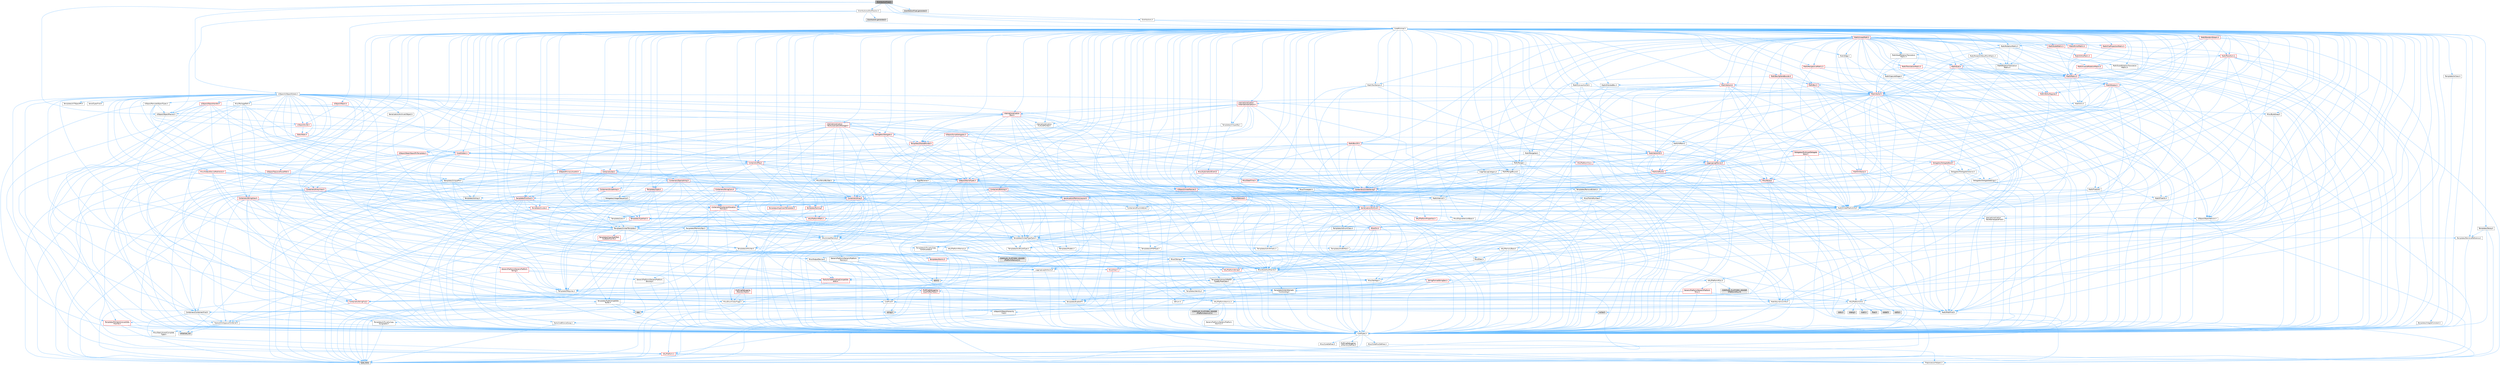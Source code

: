 digraph "DistributionFloat.h"
{
 // INTERACTIVE_SVG=YES
 // LATEX_PDF_SIZE
  bgcolor="transparent";
  edge [fontname=Helvetica,fontsize=10,labelfontname=Helvetica,labelfontsize=10];
  node [fontname=Helvetica,fontsize=10,shape=box,height=0.2,width=0.4];
  Node1 [id="Node000001",label="DistributionFloat.h",height=0.2,width=0.4,color="gray40", fillcolor="grey60", style="filled", fontcolor="black",tooltip=" "];
  Node1 -> Node2 [id="edge1_Node000001_Node000002",color="steelblue1",style="solid",tooltip=" "];
  Node2 [id="Node000002",label="CoreMinimal.h",height=0.2,width=0.4,color="grey40", fillcolor="white", style="filled",URL="$d7/d67/CoreMinimal_8h.html",tooltip=" "];
  Node2 -> Node3 [id="edge2_Node000002_Node000003",color="steelblue1",style="solid",tooltip=" "];
  Node3 [id="Node000003",label="CoreTypes.h",height=0.2,width=0.4,color="grey40", fillcolor="white", style="filled",URL="$dc/dec/CoreTypes_8h.html",tooltip=" "];
  Node3 -> Node4 [id="edge3_Node000003_Node000004",color="steelblue1",style="solid",tooltip=" "];
  Node4 [id="Node000004",label="HAL/Platform.h",height=0.2,width=0.4,color="red", fillcolor="#FFF0F0", style="filled",URL="$d9/dd0/Platform_8h.html",tooltip=" "];
  Node4 -> Node7 [id="edge4_Node000004_Node000007",color="steelblue1",style="solid",tooltip=" "];
  Node7 [id="Node000007",label="type_traits",height=0.2,width=0.4,color="grey60", fillcolor="#E0E0E0", style="filled",tooltip=" "];
  Node4 -> Node8 [id="edge5_Node000004_Node000008",color="steelblue1",style="solid",tooltip=" "];
  Node8 [id="Node000008",label="PreprocessorHelpers.h",height=0.2,width=0.4,color="grey40", fillcolor="white", style="filled",URL="$db/ddb/PreprocessorHelpers_8h.html",tooltip=" "];
  Node3 -> Node14 [id="edge6_Node000003_Node000014",color="steelblue1",style="solid",tooltip=" "];
  Node14 [id="Node000014",label="ProfilingDebugging\l/UMemoryDefines.h",height=0.2,width=0.4,color="grey40", fillcolor="white", style="filled",URL="$d2/da2/UMemoryDefines_8h.html",tooltip=" "];
  Node3 -> Node15 [id="edge7_Node000003_Node000015",color="steelblue1",style="solid",tooltip=" "];
  Node15 [id="Node000015",label="Misc/CoreMiscDefines.h",height=0.2,width=0.4,color="grey40", fillcolor="white", style="filled",URL="$da/d38/CoreMiscDefines_8h.html",tooltip=" "];
  Node15 -> Node4 [id="edge8_Node000015_Node000004",color="steelblue1",style="solid",tooltip=" "];
  Node15 -> Node8 [id="edge9_Node000015_Node000008",color="steelblue1",style="solid",tooltip=" "];
  Node3 -> Node16 [id="edge10_Node000003_Node000016",color="steelblue1",style="solid",tooltip=" "];
  Node16 [id="Node000016",label="Misc/CoreDefines.h",height=0.2,width=0.4,color="grey40", fillcolor="white", style="filled",URL="$d3/dd2/CoreDefines_8h.html",tooltip=" "];
  Node2 -> Node17 [id="edge11_Node000002_Node000017",color="steelblue1",style="solid",tooltip=" "];
  Node17 [id="Node000017",label="CoreFwd.h",height=0.2,width=0.4,color="grey40", fillcolor="white", style="filled",URL="$d1/d1e/CoreFwd_8h.html",tooltip=" "];
  Node17 -> Node3 [id="edge12_Node000017_Node000003",color="steelblue1",style="solid",tooltip=" "];
  Node17 -> Node18 [id="edge13_Node000017_Node000018",color="steelblue1",style="solid",tooltip=" "];
  Node18 [id="Node000018",label="Containers/ContainersFwd.h",height=0.2,width=0.4,color="grey40", fillcolor="white", style="filled",URL="$d4/d0a/ContainersFwd_8h.html",tooltip=" "];
  Node18 -> Node4 [id="edge14_Node000018_Node000004",color="steelblue1",style="solid",tooltip=" "];
  Node18 -> Node3 [id="edge15_Node000018_Node000003",color="steelblue1",style="solid",tooltip=" "];
  Node18 -> Node19 [id="edge16_Node000018_Node000019",color="steelblue1",style="solid",tooltip=" "];
  Node19 [id="Node000019",label="Traits/IsContiguousContainer.h",height=0.2,width=0.4,color="grey40", fillcolor="white", style="filled",URL="$d5/d3c/IsContiguousContainer_8h.html",tooltip=" "];
  Node19 -> Node3 [id="edge17_Node000019_Node000003",color="steelblue1",style="solid",tooltip=" "];
  Node19 -> Node20 [id="edge18_Node000019_Node000020",color="steelblue1",style="solid",tooltip=" "];
  Node20 [id="Node000020",label="Misc/StaticAssertComplete\lType.h",height=0.2,width=0.4,color="grey40", fillcolor="white", style="filled",URL="$d5/d4e/StaticAssertCompleteType_8h.html",tooltip=" "];
  Node19 -> Node21 [id="edge19_Node000019_Node000021",color="steelblue1",style="solid",tooltip=" "];
  Node21 [id="Node000021",label="initializer_list",height=0.2,width=0.4,color="grey60", fillcolor="#E0E0E0", style="filled",tooltip=" "];
  Node17 -> Node22 [id="edge20_Node000017_Node000022",color="steelblue1",style="solid",tooltip=" "];
  Node22 [id="Node000022",label="Math/MathFwd.h",height=0.2,width=0.4,color="grey40", fillcolor="white", style="filled",URL="$d2/d10/MathFwd_8h.html",tooltip=" "];
  Node22 -> Node4 [id="edge21_Node000022_Node000004",color="steelblue1",style="solid",tooltip=" "];
  Node17 -> Node23 [id="edge22_Node000017_Node000023",color="steelblue1",style="solid",tooltip=" "];
  Node23 [id="Node000023",label="UObject/UObjectHierarchy\lFwd.h",height=0.2,width=0.4,color="grey40", fillcolor="white", style="filled",URL="$d3/d13/UObjectHierarchyFwd_8h.html",tooltip=" "];
  Node2 -> Node23 [id="edge23_Node000002_Node000023",color="steelblue1",style="solid",tooltip=" "];
  Node2 -> Node18 [id="edge24_Node000002_Node000018",color="steelblue1",style="solid",tooltip=" "];
  Node2 -> Node24 [id="edge25_Node000002_Node000024",color="steelblue1",style="solid",tooltip=" "];
  Node24 [id="Node000024",label="Misc/VarArgs.h",height=0.2,width=0.4,color="grey40", fillcolor="white", style="filled",URL="$d5/d6f/VarArgs_8h.html",tooltip=" "];
  Node24 -> Node3 [id="edge26_Node000024_Node000003",color="steelblue1",style="solid",tooltip=" "];
  Node2 -> Node25 [id="edge27_Node000002_Node000025",color="steelblue1",style="solid",tooltip=" "];
  Node25 [id="Node000025",label="Logging/LogVerbosity.h",height=0.2,width=0.4,color="grey40", fillcolor="white", style="filled",URL="$d2/d8f/LogVerbosity_8h.html",tooltip=" "];
  Node25 -> Node3 [id="edge28_Node000025_Node000003",color="steelblue1",style="solid",tooltip=" "];
  Node2 -> Node26 [id="edge29_Node000002_Node000026",color="steelblue1",style="solid",tooltip=" "];
  Node26 [id="Node000026",label="Misc/OutputDevice.h",height=0.2,width=0.4,color="grey40", fillcolor="white", style="filled",URL="$d7/d32/OutputDevice_8h.html",tooltip=" "];
  Node26 -> Node17 [id="edge30_Node000026_Node000017",color="steelblue1",style="solid",tooltip=" "];
  Node26 -> Node3 [id="edge31_Node000026_Node000003",color="steelblue1",style="solid",tooltip=" "];
  Node26 -> Node25 [id="edge32_Node000026_Node000025",color="steelblue1",style="solid",tooltip=" "];
  Node26 -> Node24 [id="edge33_Node000026_Node000024",color="steelblue1",style="solid",tooltip=" "];
  Node26 -> Node27 [id="edge34_Node000026_Node000027",color="steelblue1",style="solid",tooltip=" "];
  Node27 [id="Node000027",label="Templates/IsArrayOrRefOf\lTypeByPredicate.h",height=0.2,width=0.4,color="grey40", fillcolor="white", style="filled",URL="$d6/da1/IsArrayOrRefOfTypeByPredicate_8h.html",tooltip=" "];
  Node27 -> Node3 [id="edge35_Node000027_Node000003",color="steelblue1",style="solid",tooltip=" "];
  Node26 -> Node28 [id="edge36_Node000026_Node000028",color="steelblue1",style="solid",tooltip=" "];
  Node28 [id="Node000028",label="Templates/IsValidVariadic\lFunctionArg.h",height=0.2,width=0.4,color="grey40", fillcolor="white", style="filled",URL="$d0/dc8/IsValidVariadicFunctionArg_8h.html",tooltip=" "];
  Node28 -> Node3 [id="edge37_Node000028_Node000003",color="steelblue1",style="solid",tooltip=" "];
  Node28 -> Node29 [id="edge38_Node000028_Node000029",color="steelblue1",style="solid",tooltip=" "];
  Node29 [id="Node000029",label="IsEnum.h",height=0.2,width=0.4,color="grey40", fillcolor="white", style="filled",URL="$d4/de5/IsEnum_8h.html",tooltip=" "];
  Node28 -> Node7 [id="edge39_Node000028_Node000007",color="steelblue1",style="solid",tooltip=" "];
  Node26 -> Node30 [id="edge40_Node000026_Node000030",color="steelblue1",style="solid",tooltip=" "];
  Node30 [id="Node000030",label="Traits/IsCharEncodingCompatible\lWith.h",height=0.2,width=0.4,color="red", fillcolor="#FFF0F0", style="filled",URL="$df/dd1/IsCharEncodingCompatibleWith_8h.html",tooltip=" "];
  Node30 -> Node7 [id="edge41_Node000030_Node000007",color="steelblue1",style="solid",tooltip=" "];
  Node2 -> Node32 [id="edge42_Node000002_Node000032",color="steelblue1",style="solid",tooltip=" "];
  Node32 [id="Node000032",label="HAL/PlatformCrt.h",height=0.2,width=0.4,color="grey40", fillcolor="white", style="filled",URL="$d8/d75/PlatformCrt_8h.html",tooltip=" "];
  Node32 -> Node33 [id="edge43_Node000032_Node000033",color="steelblue1",style="solid",tooltip=" "];
  Node33 [id="Node000033",label="new",height=0.2,width=0.4,color="grey60", fillcolor="#E0E0E0", style="filled",tooltip=" "];
  Node32 -> Node34 [id="edge44_Node000032_Node000034",color="steelblue1",style="solid",tooltip=" "];
  Node34 [id="Node000034",label="wchar.h",height=0.2,width=0.4,color="grey60", fillcolor="#E0E0E0", style="filled",tooltip=" "];
  Node32 -> Node35 [id="edge45_Node000032_Node000035",color="steelblue1",style="solid",tooltip=" "];
  Node35 [id="Node000035",label="stddef.h",height=0.2,width=0.4,color="grey60", fillcolor="#E0E0E0", style="filled",tooltip=" "];
  Node32 -> Node36 [id="edge46_Node000032_Node000036",color="steelblue1",style="solid",tooltip=" "];
  Node36 [id="Node000036",label="stdlib.h",height=0.2,width=0.4,color="grey60", fillcolor="#E0E0E0", style="filled",tooltip=" "];
  Node32 -> Node37 [id="edge47_Node000032_Node000037",color="steelblue1",style="solid",tooltip=" "];
  Node37 [id="Node000037",label="stdio.h",height=0.2,width=0.4,color="grey60", fillcolor="#E0E0E0", style="filled",tooltip=" "];
  Node32 -> Node38 [id="edge48_Node000032_Node000038",color="steelblue1",style="solid",tooltip=" "];
  Node38 [id="Node000038",label="stdarg.h",height=0.2,width=0.4,color="grey60", fillcolor="#E0E0E0", style="filled",tooltip=" "];
  Node32 -> Node39 [id="edge49_Node000032_Node000039",color="steelblue1",style="solid",tooltip=" "];
  Node39 [id="Node000039",label="math.h",height=0.2,width=0.4,color="grey60", fillcolor="#E0E0E0", style="filled",tooltip=" "];
  Node32 -> Node40 [id="edge50_Node000032_Node000040",color="steelblue1",style="solid",tooltip=" "];
  Node40 [id="Node000040",label="float.h",height=0.2,width=0.4,color="grey60", fillcolor="#E0E0E0", style="filled",tooltip=" "];
  Node32 -> Node41 [id="edge51_Node000032_Node000041",color="steelblue1",style="solid",tooltip=" "];
  Node41 [id="Node000041",label="string.h",height=0.2,width=0.4,color="grey60", fillcolor="#E0E0E0", style="filled",tooltip=" "];
  Node2 -> Node42 [id="edge52_Node000002_Node000042",color="steelblue1",style="solid",tooltip=" "];
  Node42 [id="Node000042",label="HAL/PlatformMisc.h",height=0.2,width=0.4,color="grey40", fillcolor="white", style="filled",URL="$d0/df5/PlatformMisc_8h.html",tooltip=" "];
  Node42 -> Node3 [id="edge53_Node000042_Node000003",color="steelblue1",style="solid",tooltip=" "];
  Node42 -> Node43 [id="edge54_Node000042_Node000043",color="steelblue1",style="solid",tooltip=" "];
  Node43 [id="Node000043",label="GenericPlatform/GenericPlatform\lMisc.h",height=0.2,width=0.4,color="red", fillcolor="#FFF0F0", style="filled",URL="$db/d9a/GenericPlatformMisc_8h.html",tooltip=" "];
  Node43 -> Node44 [id="edge55_Node000043_Node000044",color="steelblue1",style="solid",tooltip=" "];
  Node44 [id="Node000044",label="Containers/StringFwd.h",height=0.2,width=0.4,color="red", fillcolor="#FFF0F0", style="filled",URL="$df/d37/StringFwd_8h.html",tooltip=" "];
  Node44 -> Node3 [id="edge56_Node000044_Node000003",color="steelblue1",style="solid",tooltip=" "];
  Node44 -> Node19 [id="edge57_Node000044_Node000019",color="steelblue1",style="solid",tooltip=" "];
  Node43 -> Node17 [id="edge58_Node000043_Node000017",color="steelblue1",style="solid",tooltip=" "];
  Node43 -> Node3 [id="edge59_Node000043_Node000003",color="steelblue1",style="solid",tooltip=" "];
  Node43 -> Node32 [id="edge60_Node000043_Node000032",color="steelblue1",style="solid",tooltip=" "];
  Node43 -> Node47 [id="edge61_Node000043_Node000047",color="steelblue1",style="solid",tooltip=" "];
  Node47 [id="Node000047",label="Math/NumericLimits.h",height=0.2,width=0.4,color="grey40", fillcolor="white", style="filled",URL="$df/d1b/NumericLimits_8h.html",tooltip=" "];
  Node47 -> Node3 [id="edge62_Node000047_Node000003",color="steelblue1",style="solid",tooltip=" "];
  Node43 -> Node49 [id="edge63_Node000043_Node000049",color="steelblue1",style="solid",tooltip=" "];
  Node49 [id="Node000049",label="Misc/EnumClassFlags.h",height=0.2,width=0.4,color="grey40", fillcolor="white", style="filled",URL="$d8/de7/EnumClassFlags_8h.html",tooltip=" "];
  Node42 -> Node52 [id="edge64_Node000042_Node000052",color="steelblue1",style="solid",tooltip=" "];
  Node52 [id="Node000052",label="COMPILED_PLATFORM_HEADER\l(PlatformMisc.h)",height=0.2,width=0.4,color="grey60", fillcolor="#E0E0E0", style="filled",tooltip=" "];
  Node42 -> Node53 [id="edge65_Node000042_Node000053",color="steelblue1",style="solid",tooltip=" "];
  Node53 [id="Node000053",label="ProfilingDebugging\l/CpuProfilerTrace.h",height=0.2,width=0.4,color="red", fillcolor="#FFF0F0", style="filled",URL="$da/dcb/CpuProfilerTrace_8h.html",tooltip=" "];
  Node53 -> Node3 [id="edge66_Node000053_Node000003",color="steelblue1",style="solid",tooltip=" "];
  Node53 -> Node18 [id="edge67_Node000053_Node000018",color="steelblue1",style="solid",tooltip=" "];
  Node53 -> Node54 [id="edge68_Node000053_Node000054",color="steelblue1",style="solid",tooltip=" "];
  Node54 [id="Node000054",label="HAL/PlatformAtomics.h",height=0.2,width=0.4,color="grey40", fillcolor="white", style="filled",URL="$d3/d36/PlatformAtomics_8h.html",tooltip=" "];
  Node54 -> Node3 [id="edge69_Node000054_Node000003",color="steelblue1",style="solid",tooltip=" "];
  Node54 -> Node55 [id="edge70_Node000054_Node000055",color="steelblue1",style="solid",tooltip=" "];
  Node55 [id="Node000055",label="GenericPlatform/GenericPlatform\lAtomics.h",height=0.2,width=0.4,color="grey40", fillcolor="white", style="filled",URL="$da/d72/GenericPlatformAtomics_8h.html",tooltip=" "];
  Node55 -> Node3 [id="edge71_Node000055_Node000003",color="steelblue1",style="solid",tooltip=" "];
  Node54 -> Node56 [id="edge72_Node000054_Node000056",color="steelblue1",style="solid",tooltip=" "];
  Node56 [id="Node000056",label="COMPILED_PLATFORM_HEADER\l(PlatformAtomics.h)",height=0.2,width=0.4,color="grey60", fillcolor="#E0E0E0", style="filled",tooltip=" "];
  Node53 -> Node8 [id="edge73_Node000053_Node000008",color="steelblue1",style="solid",tooltip=" "];
  Node2 -> Node61 [id="edge74_Node000002_Node000061",color="steelblue1",style="solid",tooltip=" "];
  Node61 [id="Node000061",label="Misc/AssertionMacros.h",height=0.2,width=0.4,color="grey40", fillcolor="white", style="filled",URL="$d0/dfa/AssertionMacros_8h.html",tooltip=" "];
  Node61 -> Node3 [id="edge75_Node000061_Node000003",color="steelblue1",style="solid",tooltip=" "];
  Node61 -> Node4 [id="edge76_Node000061_Node000004",color="steelblue1",style="solid",tooltip=" "];
  Node61 -> Node42 [id="edge77_Node000061_Node000042",color="steelblue1",style="solid",tooltip=" "];
  Node61 -> Node8 [id="edge78_Node000061_Node000008",color="steelblue1",style="solid",tooltip=" "];
  Node61 -> Node62 [id="edge79_Node000061_Node000062",color="steelblue1",style="solid",tooltip=" "];
  Node62 [id="Node000062",label="Templates/EnableIf.h",height=0.2,width=0.4,color="grey40", fillcolor="white", style="filled",URL="$d7/d60/EnableIf_8h.html",tooltip=" "];
  Node62 -> Node3 [id="edge80_Node000062_Node000003",color="steelblue1",style="solid",tooltip=" "];
  Node61 -> Node27 [id="edge81_Node000061_Node000027",color="steelblue1",style="solid",tooltip=" "];
  Node61 -> Node28 [id="edge82_Node000061_Node000028",color="steelblue1",style="solid",tooltip=" "];
  Node61 -> Node30 [id="edge83_Node000061_Node000030",color="steelblue1",style="solid",tooltip=" "];
  Node61 -> Node24 [id="edge84_Node000061_Node000024",color="steelblue1",style="solid",tooltip=" "];
  Node61 -> Node63 [id="edge85_Node000061_Node000063",color="steelblue1",style="solid",tooltip=" "];
  Node63 [id="Node000063",label="String/FormatStringSan.h",height=0.2,width=0.4,color="red", fillcolor="#FFF0F0", style="filled",URL="$d3/d8b/FormatStringSan_8h.html",tooltip=" "];
  Node63 -> Node7 [id="edge86_Node000063_Node000007",color="steelblue1",style="solid",tooltip=" "];
  Node63 -> Node3 [id="edge87_Node000063_Node000003",color="steelblue1",style="solid",tooltip=" "];
  Node63 -> Node64 [id="edge88_Node000063_Node000064",color="steelblue1",style="solid",tooltip=" "];
  Node64 [id="Node000064",label="Templates/Requires.h",height=0.2,width=0.4,color="grey40", fillcolor="white", style="filled",URL="$dc/d96/Requires_8h.html",tooltip=" "];
  Node64 -> Node62 [id="edge89_Node000064_Node000062",color="steelblue1",style="solid",tooltip=" "];
  Node64 -> Node7 [id="edge90_Node000064_Node000007",color="steelblue1",style="solid",tooltip=" "];
  Node63 -> Node65 [id="edge91_Node000063_Node000065",color="steelblue1",style="solid",tooltip=" "];
  Node65 [id="Node000065",label="Templates/Identity.h",height=0.2,width=0.4,color="grey40", fillcolor="white", style="filled",URL="$d0/dd5/Identity_8h.html",tooltip=" "];
  Node63 -> Node28 [id="edge92_Node000063_Node000028",color="steelblue1",style="solid",tooltip=" "];
  Node63 -> Node18 [id="edge93_Node000063_Node000018",color="steelblue1",style="solid",tooltip=" "];
  Node61 -> Node69 [id="edge94_Node000061_Node000069",color="steelblue1",style="solid",tooltip=" "];
  Node69 [id="Node000069",label="atomic",height=0.2,width=0.4,color="grey60", fillcolor="#E0E0E0", style="filled",tooltip=" "];
  Node2 -> Node70 [id="edge95_Node000002_Node000070",color="steelblue1",style="solid",tooltip=" "];
  Node70 [id="Node000070",label="Templates/IsPointer.h",height=0.2,width=0.4,color="grey40", fillcolor="white", style="filled",URL="$d7/d05/IsPointer_8h.html",tooltip=" "];
  Node70 -> Node3 [id="edge96_Node000070_Node000003",color="steelblue1",style="solid",tooltip=" "];
  Node2 -> Node71 [id="edge97_Node000002_Node000071",color="steelblue1",style="solid",tooltip=" "];
  Node71 [id="Node000071",label="HAL/PlatformMemory.h",height=0.2,width=0.4,color="grey40", fillcolor="white", style="filled",URL="$de/d68/PlatformMemory_8h.html",tooltip=" "];
  Node71 -> Node3 [id="edge98_Node000071_Node000003",color="steelblue1",style="solid",tooltip=" "];
  Node71 -> Node72 [id="edge99_Node000071_Node000072",color="steelblue1",style="solid",tooltip=" "];
  Node72 [id="Node000072",label="GenericPlatform/GenericPlatform\lMemory.h",height=0.2,width=0.4,color="grey40", fillcolor="white", style="filled",URL="$dd/d22/GenericPlatformMemory_8h.html",tooltip=" "];
  Node72 -> Node17 [id="edge100_Node000072_Node000017",color="steelblue1",style="solid",tooltip=" "];
  Node72 -> Node3 [id="edge101_Node000072_Node000003",color="steelblue1",style="solid",tooltip=" "];
  Node72 -> Node73 [id="edge102_Node000072_Node000073",color="steelblue1",style="solid",tooltip=" "];
  Node73 [id="Node000073",label="HAL/PlatformString.h",height=0.2,width=0.4,color="red", fillcolor="#FFF0F0", style="filled",URL="$db/db5/PlatformString_8h.html",tooltip=" "];
  Node73 -> Node3 [id="edge103_Node000073_Node000003",color="steelblue1",style="solid",tooltip=" "];
  Node72 -> Node41 [id="edge104_Node000072_Node000041",color="steelblue1",style="solid",tooltip=" "];
  Node72 -> Node34 [id="edge105_Node000072_Node000034",color="steelblue1",style="solid",tooltip=" "];
  Node71 -> Node75 [id="edge106_Node000071_Node000075",color="steelblue1",style="solid",tooltip=" "];
  Node75 [id="Node000075",label="COMPILED_PLATFORM_HEADER\l(PlatformMemory.h)",height=0.2,width=0.4,color="grey60", fillcolor="#E0E0E0", style="filled",tooltip=" "];
  Node2 -> Node54 [id="edge107_Node000002_Node000054",color="steelblue1",style="solid",tooltip=" "];
  Node2 -> Node76 [id="edge108_Node000002_Node000076",color="steelblue1",style="solid",tooltip=" "];
  Node76 [id="Node000076",label="Misc/Exec.h",height=0.2,width=0.4,color="grey40", fillcolor="white", style="filled",URL="$de/ddb/Exec_8h.html",tooltip=" "];
  Node76 -> Node3 [id="edge109_Node000076_Node000003",color="steelblue1",style="solid",tooltip=" "];
  Node76 -> Node61 [id="edge110_Node000076_Node000061",color="steelblue1",style="solid",tooltip=" "];
  Node2 -> Node77 [id="edge111_Node000002_Node000077",color="steelblue1",style="solid",tooltip=" "];
  Node77 [id="Node000077",label="HAL/MemoryBase.h",height=0.2,width=0.4,color="grey40", fillcolor="white", style="filled",URL="$d6/d9f/MemoryBase_8h.html",tooltip=" "];
  Node77 -> Node3 [id="edge112_Node000077_Node000003",color="steelblue1",style="solid",tooltip=" "];
  Node77 -> Node54 [id="edge113_Node000077_Node000054",color="steelblue1",style="solid",tooltip=" "];
  Node77 -> Node32 [id="edge114_Node000077_Node000032",color="steelblue1",style="solid",tooltip=" "];
  Node77 -> Node76 [id="edge115_Node000077_Node000076",color="steelblue1",style="solid",tooltip=" "];
  Node77 -> Node26 [id="edge116_Node000077_Node000026",color="steelblue1",style="solid",tooltip=" "];
  Node77 -> Node78 [id="edge117_Node000077_Node000078",color="steelblue1",style="solid",tooltip=" "];
  Node78 [id="Node000078",label="Templates/Atomic.h",height=0.2,width=0.4,color="red", fillcolor="#FFF0F0", style="filled",URL="$d3/d91/Atomic_8h.html",tooltip=" "];
  Node78 -> Node69 [id="edge118_Node000078_Node000069",color="steelblue1",style="solid",tooltip=" "];
  Node2 -> Node87 [id="edge119_Node000002_Node000087",color="steelblue1",style="solid",tooltip=" "];
  Node87 [id="Node000087",label="HAL/UnrealMemory.h",height=0.2,width=0.4,color="grey40", fillcolor="white", style="filled",URL="$d9/d96/UnrealMemory_8h.html",tooltip=" "];
  Node87 -> Node3 [id="edge120_Node000087_Node000003",color="steelblue1",style="solid",tooltip=" "];
  Node87 -> Node72 [id="edge121_Node000087_Node000072",color="steelblue1",style="solid",tooltip=" "];
  Node87 -> Node77 [id="edge122_Node000087_Node000077",color="steelblue1",style="solid",tooltip=" "];
  Node87 -> Node71 [id="edge123_Node000087_Node000071",color="steelblue1",style="solid",tooltip=" "];
  Node87 -> Node88 [id="edge124_Node000087_Node000088",color="steelblue1",style="solid",tooltip=" "];
  Node88 [id="Node000088",label="ProfilingDebugging\l/MemoryTrace.h",height=0.2,width=0.4,color="red", fillcolor="#FFF0F0", style="filled",URL="$da/dd7/MemoryTrace_8h.html",tooltip=" "];
  Node88 -> Node4 [id="edge125_Node000088_Node000004",color="steelblue1",style="solid",tooltip=" "];
  Node88 -> Node49 [id="edge126_Node000088_Node000049",color="steelblue1",style="solid",tooltip=" "];
  Node87 -> Node70 [id="edge127_Node000087_Node000070",color="steelblue1",style="solid",tooltip=" "];
  Node2 -> Node89 [id="edge128_Node000002_Node000089",color="steelblue1",style="solid",tooltip=" "];
  Node89 [id="Node000089",label="Templates/IsArithmetic.h",height=0.2,width=0.4,color="grey40", fillcolor="white", style="filled",URL="$d2/d5d/IsArithmetic_8h.html",tooltip=" "];
  Node89 -> Node3 [id="edge129_Node000089_Node000003",color="steelblue1",style="solid",tooltip=" "];
  Node2 -> Node83 [id="edge130_Node000002_Node000083",color="steelblue1",style="solid",tooltip=" "];
  Node83 [id="Node000083",label="Templates/AndOrNot.h",height=0.2,width=0.4,color="grey40", fillcolor="white", style="filled",URL="$db/d0a/AndOrNot_8h.html",tooltip=" "];
  Node83 -> Node3 [id="edge131_Node000083_Node000003",color="steelblue1",style="solid",tooltip=" "];
  Node2 -> Node90 [id="edge132_Node000002_Node000090",color="steelblue1",style="solid",tooltip=" "];
  Node90 [id="Node000090",label="Templates/IsPODType.h",height=0.2,width=0.4,color="grey40", fillcolor="white", style="filled",URL="$d7/db1/IsPODType_8h.html",tooltip=" "];
  Node90 -> Node3 [id="edge133_Node000090_Node000003",color="steelblue1",style="solid",tooltip=" "];
  Node2 -> Node91 [id="edge134_Node000002_Node000091",color="steelblue1",style="solid",tooltip=" "];
  Node91 [id="Node000091",label="Templates/IsUECoreType.h",height=0.2,width=0.4,color="grey40", fillcolor="white", style="filled",URL="$d1/db8/IsUECoreType_8h.html",tooltip=" "];
  Node91 -> Node3 [id="edge135_Node000091_Node000003",color="steelblue1",style="solid",tooltip=" "];
  Node91 -> Node7 [id="edge136_Node000091_Node000007",color="steelblue1",style="solid",tooltip=" "];
  Node2 -> Node84 [id="edge137_Node000002_Node000084",color="steelblue1",style="solid",tooltip=" "];
  Node84 [id="Node000084",label="Templates/IsTriviallyCopy\lConstructible.h",height=0.2,width=0.4,color="grey40", fillcolor="white", style="filled",URL="$d3/d78/IsTriviallyCopyConstructible_8h.html",tooltip=" "];
  Node84 -> Node3 [id="edge138_Node000084_Node000003",color="steelblue1",style="solid",tooltip=" "];
  Node84 -> Node7 [id="edge139_Node000084_Node000007",color="steelblue1",style="solid",tooltip=" "];
  Node2 -> Node92 [id="edge140_Node000002_Node000092",color="steelblue1",style="solid",tooltip=" "];
  Node92 [id="Node000092",label="Templates/UnrealTypeTraits.h",height=0.2,width=0.4,color="grey40", fillcolor="white", style="filled",URL="$d2/d2d/UnrealTypeTraits_8h.html",tooltip=" "];
  Node92 -> Node3 [id="edge141_Node000092_Node000003",color="steelblue1",style="solid",tooltip=" "];
  Node92 -> Node70 [id="edge142_Node000092_Node000070",color="steelblue1",style="solid",tooltip=" "];
  Node92 -> Node61 [id="edge143_Node000092_Node000061",color="steelblue1",style="solid",tooltip=" "];
  Node92 -> Node83 [id="edge144_Node000092_Node000083",color="steelblue1",style="solid",tooltip=" "];
  Node92 -> Node62 [id="edge145_Node000092_Node000062",color="steelblue1",style="solid",tooltip=" "];
  Node92 -> Node89 [id="edge146_Node000092_Node000089",color="steelblue1",style="solid",tooltip=" "];
  Node92 -> Node29 [id="edge147_Node000092_Node000029",color="steelblue1",style="solid",tooltip=" "];
  Node92 -> Node93 [id="edge148_Node000092_Node000093",color="steelblue1",style="solid",tooltip=" "];
  Node93 [id="Node000093",label="Templates/Models.h",height=0.2,width=0.4,color="grey40", fillcolor="white", style="filled",URL="$d3/d0c/Models_8h.html",tooltip=" "];
  Node93 -> Node65 [id="edge149_Node000093_Node000065",color="steelblue1",style="solid",tooltip=" "];
  Node92 -> Node90 [id="edge150_Node000092_Node000090",color="steelblue1",style="solid",tooltip=" "];
  Node92 -> Node91 [id="edge151_Node000092_Node000091",color="steelblue1",style="solid",tooltip=" "];
  Node92 -> Node84 [id="edge152_Node000092_Node000084",color="steelblue1",style="solid",tooltip=" "];
  Node2 -> Node62 [id="edge153_Node000002_Node000062",color="steelblue1",style="solid",tooltip=" "];
  Node2 -> Node94 [id="edge154_Node000002_Node000094",color="steelblue1",style="solid",tooltip=" "];
  Node94 [id="Node000094",label="Templates/RemoveReference.h",height=0.2,width=0.4,color="grey40", fillcolor="white", style="filled",URL="$da/dbe/RemoveReference_8h.html",tooltip=" "];
  Node94 -> Node3 [id="edge155_Node000094_Node000003",color="steelblue1",style="solid",tooltip=" "];
  Node2 -> Node95 [id="edge156_Node000002_Node000095",color="steelblue1",style="solid",tooltip=" "];
  Node95 [id="Node000095",label="Templates/IntegralConstant.h",height=0.2,width=0.4,color="grey40", fillcolor="white", style="filled",URL="$db/d1b/IntegralConstant_8h.html",tooltip=" "];
  Node95 -> Node3 [id="edge157_Node000095_Node000003",color="steelblue1",style="solid",tooltip=" "];
  Node2 -> Node96 [id="edge158_Node000002_Node000096",color="steelblue1",style="solid",tooltip=" "];
  Node96 [id="Node000096",label="Templates/IsClass.h",height=0.2,width=0.4,color="grey40", fillcolor="white", style="filled",URL="$db/dcb/IsClass_8h.html",tooltip=" "];
  Node96 -> Node3 [id="edge159_Node000096_Node000003",color="steelblue1",style="solid",tooltip=" "];
  Node2 -> Node97 [id="edge160_Node000002_Node000097",color="steelblue1",style="solid",tooltip=" "];
  Node97 [id="Node000097",label="Templates/TypeCompatible\lBytes.h",height=0.2,width=0.4,color="grey40", fillcolor="white", style="filled",URL="$df/d0a/TypeCompatibleBytes_8h.html",tooltip=" "];
  Node97 -> Node3 [id="edge161_Node000097_Node000003",color="steelblue1",style="solid",tooltip=" "];
  Node97 -> Node41 [id="edge162_Node000097_Node000041",color="steelblue1",style="solid",tooltip=" "];
  Node97 -> Node33 [id="edge163_Node000097_Node000033",color="steelblue1",style="solid",tooltip=" "];
  Node97 -> Node7 [id="edge164_Node000097_Node000007",color="steelblue1",style="solid",tooltip=" "];
  Node2 -> Node19 [id="edge165_Node000002_Node000019",color="steelblue1",style="solid",tooltip=" "];
  Node2 -> Node98 [id="edge166_Node000002_Node000098",color="steelblue1",style="solid",tooltip=" "];
  Node98 [id="Node000098",label="Templates/UnrealTemplate.h",height=0.2,width=0.4,color="grey40", fillcolor="white", style="filled",URL="$d4/d24/UnrealTemplate_8h.html",tooltip=" "];
  Node98 -> Node3 [id="edge167_Node000098_Node000003",color="steelblue1",style="solid",tooltip=" "];
  Node98 -> Node70 [id="edge168_Node000098_Node000070",color="steelblue1",style="solid",tooltip=" "];
  Node98 -> Node87 [id="edge169_Node000098_Node000087",color="steelblue1",style="solid",tooltip=" "];
  Node98 -> Node99 [id="edge170_Node000098_Node000099",color="steelblue1",style="solid",tooltip=" "];
  Node99 [id="Node000099",label="Templates/CopyQualifiers\lAndRefsFromTo.h",height=0.2,width=0.4,color="red", fillcolor="#FFF0F0", style="filled",URL="$d3/db3/CopyQualifiersAndRefsFromTo_8h.html",tooltip=" "];
  Node98 -> Node92 [id="edge171_Node000098_Node000092",color="steelblue1",style="solid",tooltip=" "];
  Node98 -> Node94 [id="edge172_Node000098_Node000094",color="steelblue1",style="solid",tooltip=" "];
  Node98 -> Node64 [id="edge173_Node000098_Node000064",color="steelblue1",style="solid",tooltip=" "];
  Node98 -> Node97 [id="edge174_Node000098_Node000097",color="steelblue1",style="solid",tooltip=" "];
  Node98 -> Node65 [id="edge175_Node000098_Node000065",color="steelblue1",style="solid",tooltip=" "];
  Node98 -> Node19 [id="edge176_Node000098_Node000019",color="steelblue1",style="solid",tooltip=" "];
  Node98 -> Node101 [id="edge177_Node000098_Node000101",color="steelblue1",style="solid",tooltip=" "];
  Node101 [id="Node000101",label="Traits/UseBitwiseSwap.h",height=0.2,width=0.4,color="grey40", fillcolor="white", style="filled",URL="$db/df3/UseBitwiseSwap_8h.html",tooltip=" "];
  Node101 -> Node3 [id="edge178_Node000101_Node000003",color="steelblue1",style="solid",tooltip=" "];
  Node101 -> Node7 [id="edge179_Node000101_Node000007",color="steelblue1",style="solid",tooltip=" "];
  Node98 -> Node7 [id="edge180_Node000098_Node000007",color="steelblue1",style="solid",tooltip=" "];
  Node2 -> Node47 [id="edge181_Node000002_Node000047",color="steelblue1",style="solid",tooltip=" "];
  Node2 -> Node102 [id="edge182_Node000002_Node000102",color="steelblue1",style="solid",tooltip=" "];
  Node102 [id="Node000102",label="HAL/PlatformMath.h",height=0.2,width=0.4,color="red", fillcolor="#FFF0F0", style="filled",URL="$dc/d53/PlatformMath_8h.html",tooltip=" "];
  Node102 -> Node3 [id="edge183_Node000102_Node000003",color="steelblue1",style="solid",tooltip=" "];
  Node2 -> Node85 [id="edge184_Node000002_Node000085",color="steelblue1",style="solid",tooltip=" "];
  Node85 [id="Node000085",label="Templates/IsTriviallyCopy\lAssignable.h",height=0.2,width=0.4,color="grey40", fillcolor="white", style="filled",URL="$d2/df2/IsTriviallyCopyAssignable_8h.html",tooltip=" "];
  Node85 -> Node3 [id="edge185_Node000085_Node000003",color="steelblue1",style="solid",tooltip=" "];
  Node85 -> Node7 [id="edge186_Node000085_Node000007",color="steelblue1",style="solid",tooltip=" "];
  Node2 -> Node110 [id="edge187_Node000002_Node000110",color="steelblue1",style="solid",tooltip=" "];
  Node110 [id="Node000110",label="Templates/MemoryOps.h",height=0.2,width=0.4,color="grey40", fillcolor="white", style="filled",URL="$db/dea/MemoryOps_8h.html",tooltip=" "];
  Node110 -> Node3 [id="edge188_Node000110_Node000003",color="steelblue1",style="solid",tooltip=" "];
  Node110 -> Node87 [id="edge189_Node000110_Node000087",color="steelblue1",style="solid",tooltip=" "];
  Node110 -> Node85 [id="edge190_Node000110_Node000085",color="steelblue1",style="solid",tooltip=" "];
  Node110 -> Node84 [id="edge191_Node000110_Node000084",color="steelblue1",style="solid",tooltip=" "];
  Node110 -> Node64 [id="edge192_Node000110_Node000064",color="steelblue1",style="solid",tooltip=" "];
  Node110 -> Node92 [id="edge193_Node000110_Node000092",color="steelblue1",style="solid",tooltip=" "];
  Node110 -> Node101 [id="edge194_Node000110_Node000101",color="steelblue1",style="solid",tooltip=" "];
  Node110 -> Node33 [id="edge195_Node000110_Node000033",color="steelblue1",style="solid",tooltip=" "];
  Node110 -> Node7 [id="edge196_Node000110_Node000007",color="steelblue1",style="solid",tooltip=" "];
  Node2 -> Node111 [id="edge197_Node000002_Node000111",color="steelblue1",style="solid",tooltip=" "];
  Node111 [id="Node000111",label="Containers/ContainerAllocation\lPolicies.h",height=0.2,width=0.4,color="red", fillcolor="#FFF0F0", style="filled",URL="$d7/dff/ContainerAllocationPolicies_8h.html",tooltip=" "];
  Node111 -> Node3 [id="edge198_Node000111_Node000003",color="steelblue1",style="solid",tooltip=" "];
  Node111 -> Node111 [id="edge199_Node000111_Node000111",color="steelblue1",style="solid",tooltip=" "];
  Node111 -> Node102 [id="edge200_Node000111_Node000102",color="steelblue1",style="solid",tooltip=" "];
  Node111 -> Node87 [id="edge201_Node000111_Node000087",color="steelblue1",style="solid",tooltip=" "];
  Node111 -> Node47 [id="edge202_Node000111_Node000047",color="steelblue1",style="solid",tooltip=" "];
  Node111 -> Node61 [id="edge203_Node000111_Node000061",color="steelblue1",style="solid",tooltip=" "];
  Node111 -> Node110 [id="edge204_Node000111_Node000110",color="steelblue1",style="solid",tooltip=" "];
  Node111 -> Node97 [id="edge205_Node000111_Node000097",color="steelblue1",style="solid",tooltip=" "];
  Node111 -> Node7 [id="edge206_Node000111_Node000007",color="steelblue1",style="solid",tooltip=" "];
  Node2 -> Node114 [id="edge207_Node000002_Node000114",color="steelblue1",style="solid",tooltip=" "];
  Node114 [id="Node000114",label="Templates/IsEnumClass.h",height=0.2,width=0.4,color="grey40", fillcolor="white", style="filled",URL="$d7/d15/IsEnumClass_8h.html",tooltip=" "];
  Node114 -> Node3 [id="edge208_Node000114_Node000003",color="steelblue1",style="solid",tooltip=" "];
  Node114 -> Node83 [id="edge209_Node000114_Node000083",color="steelblue1",style="solid",tooltip=" "];
  Node2 -> Node115 [id="edge210_Node000002_Node000115",color="steelblue1",style="solid",tooltip=" "];
  Node115 [id="Node000115",label="HAL/PlatformProperties.h",height=0.2,width=0.4,color="red", fillcolor="#FFF0F0", style="filled",URL="$d9/db0/PlatformProperties_8h.html",tooltip=" "];
  Node115 -> Node3 [id="edge211_Node000115_Node000003",color="steelblue1",style="solid",tooltip=" "];
  Node2 -> Node118 [id="edge212_Node000002_Node000118",color="steelblue1",style="solid",tooltip=" "];
  Node118 [id="Node000118",label="Misc/EngineVersionBase.h",height=0.2,width=0.4,color="grey40", fillcolor="white", style="filled",URL="$d5/d2b/EngineVersionBase_8h.html",tooltip=" "];
  Node118 -> Node3 [id="edge213_Node000118_Node000003",color="steelblue1",style="solid",tooltip=" "];
  Node2 -> Node119 [id="edge214_Node000002_Node000119",color="steelblue1",style="solid",tooltip=" "];
  Node119 [id="Node000119",label="Internationalization\l/TextNamespaceFwd.h",height=0.2,width=0.4,color="grey40", fillcolor="white", style="filled",URL="$d8/d97/TextNamespaceFwd_8h.html",tooltip=" "];
  Node119 -> Node3 [id="edge215_Node000119_Node000003",color="steelblue1",style="solid",tooltip=" "];
  Node2 -> Node120 [id="edge216_Node000002_Node000120",color="steelblue1",style="solid",tooltip=" "];
  Node120 [id="Node000120",label="Serialization/Archive.h",height=0.2,width=0.4,color="red", fillcolor="#FFF0F0", style="filled",URL="$d7/d3b/Archive_8h.html",tooltip=" "];
  Node120 -> Node17 [id="edge217_Node000120_Node000017",color="steelblue1",style="solid",tooltip=" "];
  Node120 -> Node3 [id="edge218_Node000120_Node000003",color="steelblue1",style="solid",tooltip=" "];
  Node120 -> Node115 [id="edge219_Node000120_Node000115",color="steelblue1",style="solid",tooltip=" "];
  Node120 -> Node119 [id="edge220_Node000120_Node000119",color="steelblue1",style="solid",tooltip=" "];
  Node120 -> Node22 [id="edge221_Node000120_Node000022",color="steelblue1",style="solid",tooltip=" "];
  Node120 -> Node61 [id="edge222_Node000120_Node000061",color="steelblue1",style="solid",tooltip=" "];
  Node120 -> Node118 [id="edge223_Node000120_Node000118",color="steelblue1",style="solid",tooltip=" "];
  Node120 -> Node24 [id="edge224_Node000120_Node000024",color="steelblue1",style="solid",tooltip=" "];
  Node120 -> Node62 [id="edge225_Node000120_Node000062",color="steelblue1",style="solid",tooltip=" "];
  Node120 -> Node27 [id="edge226_Node000120_Node000027",color="steelblue1",style="solid",tooltip=" "];
  Node120 -> Node114 [id="edge227_Node000120_Node000114",color="steelblue1",style="solid",tooltip=" "];
  Node120 -> Node28 [id="edge228_Node000120_Node000028",color="steelblue1",style="solid",tooltip=" "];
  Node120 -> Node98 [id="edge229_Node000120_Node000098",color="steelblue1",style="solid",tooltip=" "];
  Node120 -> Node30 [id="edge230_Node000120_Node000030",color="steelblue1",style="solid",tooltip=" "];
  Node120 -> Node123 [id="edge231_Node000120_Node000123",color="steelblue1",style="solid",tooltip=" "];
  Node123 [id="Node000123",label="UObject/ObjectVersion.h",height=0.2,width=0.4,color="grey40", fillcolor="white", style="filled",URL="$da/d63/ObjectVersion_8h.html",tooltip=" "];
  Node123 -> Node3 [id="edge232_Node000123_Node000003",color="steelblue1",style="solid",tooltip=" "];
  Node2 -> Node124 [id="edge233_Node000002_Node000124",color="steelblue1",style="solid",tooltip=" "];
  Node124 [id="Node000124",label="Templates/Less.h",height=0.2,width=0.4,color="grey40", fillcolor="white", style="filled",URL="$de/dc8/Less_8h.html",tooltip=" "];
  Node124 -> Node3 [id="edge234_Node000124_Node000003",color="steelblue1",style="solid",tooltip=" "];
  Node124 -> Node98 [id="edge235_Node000124_Node000098",color="steelblue1",style="solid",tooltip=" "];
  Node2 -> Node125 [id="edge236_Node000002_Node000125",color="steelblue1",style="solid",tooltip=" "];
  Node125 [id="Node000125",label="Templates/Sorting.h",height=0.2,width=0.4,color="red", fillcolor="#FFF0F0", style="filled",URL="$d3/d9e/Sorting_8h.html",tooltip=" "];
  Node125 -> Node3 [id="edge237_Node000125_Node000003",color="steelblue1",style="solid",tooltip=" "];
  Node125 -> Node102 [id="edge238_Node000125_Node000102",color="steelblue1",style="solid",tooltip=" "];
  Node125 -> Node124 [id="edge239_Node000125_Node000124",color="steelblue1",style="solid",tooltip=" "];
  Node2 -> Node136 [id="edge240_Node000002_Node000136",color="steelblue1",style="solid",tooltip=" "];
  Node136 [id="Node000136",label="Misc/Char.h",height=0.2,width=0.4,color="red", fillcolor="#FFF0F0", style="filled",URL="$d0/d58/Char_8h.html",tooltip=" "];
  Node136 -> Node3 [id="edge241_Node000136_Node000003",color="steelblue1",style="solid",tooltip=" "];
  Node136 -> Node7 [id="edge242_Node000136_Node000007",color="steelblue1",style="solid",tooltip=" "];
  Node2 -> Node139 [id="edge243_Node000002_Node000139",color="steelblue1",style="solid",tooltip=" "];
  Node139 [id="Node000139",label="GenericPlatform/GenericPlatform\lStricmp.h",height=0.2,width=0.4,color="grey40", fillcolor="white", style="filled",URL="$d2/d86/GenericPlatformStricmp_8h.html",tooltip=" "];
  Node139 -> Node3 [id="edge244_Node000139_Node000003",color="steelblue1",style="solid",tooltip=" "];
  Node2 -> Node140 [id="edge245_Node000002_Node000140",color="steelblue1",style="solid",tooltip=" "];
  Node140 [id="Node000140",label="GenericPlatform/GenericPlatform\lString.h",height=0.2,width=0.4,color="red", fillcolor="#FFF0F0", style="filled",URL="$dd/d20/GenericPlatformString_8h.html",tooltip=" "];
  Node140 -> Node3 [id="edge246_Node000140_Node000003",color="steelblue1",style="solid",tooltip=" "];
  Node140 -> Node139 [id="edge247_Node000140_Node000139",color="steelblue1",style="solid",tooltip=" "];
  Node140 -> Node62 [id="edge248_Node000140_Node000062",color="steelblue1",style="solid",tooltip=" "];
  Node140 -> Node30 [id="edge249_Node000140_Node000030",color="steelblue1",style="solid",tooltip=" "];
  Node140 -> Node7 [id="edge250_Node000140_Node000007",color="steelblue1",style="solid",tooltip=" "];
  Node2 -> Node73 [id="edge251_Node000002_Node000073",color="steelblue1",style="solid",tooltip=" "];
  Node2 -> Node143 [id="edge252_Node000002_Node000143",color="steelblue1",style="solid",tooltip=" "];
  Node143 [id="Node000143",label="Misc/CString.h",height=0.2,width=0.4,color="grey40", fillcolor="white", style="filled",URL="$d2/d49/CString_8h.html",tooltip=" "];
  Node143 -> Node3 [id="edge253_Node000143_Node000003",color="steelblue1",style="solid",tooltip=" "];
  Node143 -> Node32 [id="edge254_Node000143_Node000032",color="steelblue1",style="solid",tooltip=" "];
  Node143 -> Node73 [id="edge255_Node000143_Node000073",color="steelblue1",style="solid",tooltip=" "];
  Node143 -> Node61 [id="edge256_Node000143_Node000061",color="steelblue1",style="solid",tooltip=" "];
  Node143 -> Node136 [id="edge257_Node000143_Node000136",color="steelblue1",style="solid",tooltip=" "];
  Node143 -> Node24 [id="edge258_Node000143_Node000024",color="steelblue1",style="solid",tooltip=" "];
  Node143 -> Node27 [id="edge259_Node000143_Node000027",color="steelblue1",style="solid",tooltip=" "];
  Node143 -> Node28 [id="edge260_Node000143_Node000028",color="steelblue1",style="solid",tooltip=" "];
  Node143 -> Node30 [id="edge261_Node000143_Node000030",color="steelblue1",style="solid",tooltip=" "];
  Node2 -> Node144 [id="edge262_Node000002_Node000144",color="steelblue1",style="solid",tooltip=" "];
  Node144 [id="Node000144",label="Misc/Crc.h",height=0.2,width=0.4,color="red", fillcolor="#FFF0F0", style="filled",URL="$d4/dd2/Crc_8h.html",tooltip=" "];
  Node144 -> Node3 [id="edge263_Node000144_Node000003",color="steelblue1",style="solid",tooltip=" "];
  Node144 -> Node73 [id="edge264_Node000144_Node000073",color="steelblue1",style="solid",tooltip=" "];
  Node144 -> Node61 [id="edge265_Node000144_Node000061",color="steelblue1",style="solid",tooltip=" "];
  Node144 -> Node143 [id="edge266_Node000144_Node000143",color="steelblue1",style="solid",tooltip=" "];
  Node144 -> Node136 [id="edge267_Node000144_Node000136",color="steelblue1",style="solid",tooltip=" "];
  Node144 -> Node92 [id="edge268_Node000144_Node000092",color="steelblue1",style="solid",tooltip=" "];
  Node2 -> Node135 [id="edge269_Node000002_Node000135",color="steelblue1",style="solid",tooltip=" "];
  Node135 [id="Node000135",label="Math/UnrealMathUtility.h",height=0.2,width=0.4,color="grey40", fillcolor="white", style="filled",URL="$db/db8/UnrealMathUtility_8h.html",tooltip=" "];
  Node135 -> Node3 [id="edge270_Node000135_Node000003",color="steelblue1",style="solid",tooltip=" "];
  Node135 -> Node61 [id="edge271_Node000135_Node000061",color="steelblue1",style="solid",tooltip=" "];
  Node135 -> Node102 [id="edge272_Node000135_Node000102",color="steelblue1",style="solid",tooltip=" "];
  Node135 -> Node22 [id="edge273_Node000135_Node000022",color="steelblue1",style="solid",tooltip=" "];
  Node135 -> Node65 [id="edge274_Node000135_Node000065",color="steelblue1",style="solid",tooltip=" "];
  Node135 -> Node64 [id="edge275_Node000135_Node000064",color="steelblue1",style="solid",tooltip=" "];
  Node2 -> Node145 [id="edge276_Node000002_Node000145",color="steelblue1",style="solid",tooltip=" "];
  Node145 [id="Node000145",label="Containers/UnrealString.h",height=0.2,width=0.4,color="red", fillcolor="#FFF0F0", style="filled",URL="$d5/dba/UnrealString_8h.html",tooltip=" "];
  Node2 -> Node149 [id="edge277_Node000002_Node000149",color="steelblue1",style="solid",tooltip=" "];
  Node149 [id="Node000149",label="Containers/Array.h",height=0.2,width=0.4,color="red", fillcolor="#FFF0F0", style="filled",URL="$df/dd0/Array_8h.html",tooltip=" "];
  Node149 -> Node3 [id="edge278_Node000149_Node000003",color="steelblue1",style="solid",tooltip=" "];
  Node149 -> Node61 [id="edge279_Node000149_Node000061",color="steelblue1",style="solid",tooltip=" "];
  Node149 -> Node87 [id="edge280_Node000149_Node000087",color="steelblue1",style="solid",tooltip=" "];
  Node149 -> Node92 [id="edge281_Node000149_Node000092",color="steelblue1",style="solid",tooltip=" "];
  Node149 -> Node98 [id="edge282_Node000149_Node000098",color="steelblue1",style="solid",tooltip=" "];
  Node149 -> Node111 [id="edge283_Node000149_Node000111",color="steelblue1",style="solid",tooltip=" "];
  Node149 -> Node120 [id="edge284_Node000149_Node000120",color="steelblue1",style="solid",tooltip=" "];
  Node149 -> Node128 [id="edge285_Node000149_Node000128",color="steelblue1",style="solid",tooltip=" "];
  Node128 [id="Node000128",label="Templates/Invoke.h",height=0.2,width=0.4,color="red", fillcolor="#FFF0F0", style="filled",URL="$d7/deb/Invoke_8h.html",tooltip=" "];
  Node128 -> Node3 [id="edge286_Node000128_Node000003",color="steelblue1",style="solid",tooltip=" "];
  Node128 -> Node98 [id="edge287_Node000128_Node000098",color="steelblue1",style="solid",tooltip=" "];
  Node128 -> Node7 [id="edge288_Node000128_Node000007",color="steelblue1",style="solid",tooltip=" "];
  Node149 -> Node124 [id="edge289_Node000149_Node000124",color="steelblue1",style="solid",tooltip=" "];
  Node149 -> Node64 [id="edge290_Node000149_Node000064",color="steelblue1",style="solid",tooltip=" "];
  Node149 -> Node125 [id="edge291_Node000149_Node000125",color="steelblue1",style="solid",tooltip=" "];
  Node149 -> Node172 [id="edge292_Node000149_Node000172",color="steelblue1",style="solid",tooltip=" "];
  Node172 [id="Node000172",label="Templates/AlignmentTemplates.h",height=0.2,width=0.4,color="red", fillcolor="#FFF0F0", style="filled",URL="$dd/d32/AlignmentTemplates_8h.html",tooltip=" "];
  Node172 -> Node3 [id="edge293_Node000172_Node000003",color="steelblue1",style="solid",tooltip=" "];
  Node172 -> Node70 [id="edge294_Node000172_Node000070",color="steelblue1",style="solid",tooltip=" "];
  Node149 -> Node7 [id="edge295_Node000149_Node000007",color="steelblue1",style="solid",tooltip=" "];
  Node2 -> Node173 [id="edge296_Node000002_Node000173",color="steelblue1",style="solid",tooltip=" "];
  Node173 [id="Node000173",label="Misc/FrameNumber.h",height=0.2,width=0.4,color="grey40", fillcolor="white", style="filled",URL="$dd/dbd/FrameNumber_8h.html",tooltip=" "];
  Node173 -> Node3 [id="edge297_Node000173_Node000003",color="steelblue1",style="solid",tooltip=" "];
  Node173 -> Node47 [id="edge298_Node000173_Node000047",color="steelblue1",style="solid",tooltip=" "];
  Node173 -> Node135 [id="edge299_Node000173_Node000135",color="steelblue1",style="solid",tooltip=" "];
  Node173 -> Node62 [id="edge300_Node000173_Node000062",color="steelblue1",style="solid",tooltip=" "];
  Node173 -> Node92 [id="edge301_Node000173_Node000092",color="steelblue1",style="solid",tooltip=" "];
  Node2 -> Node174 [id="edge302_Node000002_Node000174",color="steelblue1",style="solid",tooltip=" "];
  Node174 [id="Node000174",label="Misc/Timespan.h",height=0.2,width=0.4,color="grey40", fillcolor="white", style="filled",URL="$da/dd9/Timespan_8h.html",tooltip=" "];
  Node174 -> Node3 [id="edge303_Node000174_Node000003",color="steelblue1",style="solid",tooltip=" "];
  Node174 -> Node175 [id="edge304_Node000174_Node000175",color="steelblue1",style="solid",tooltip=" "];
  Node175 [id="Node000175",label="Math/Interval.h",height=0.2,width=0.4,color="grey40", fillcolor="white", style="filled",URL="$d1/d55/Interval_8h.html",tooltip=" "];
  Node175 -> Node3 [id="edge305_Node000175_Node000003",color="steelblue1",style="solid",tooltip=" "];
  Node175 -> Node89 [id="edge306_Node000175_Node000089",color="steelblue1",style="solid",tooltip=" "];
  Node175 -> Node92 [id="edge307_Node000175_Node000092",color="steelblue1",style="solid",tooltip=" "];
  Node175 -> Node47 [id="edge308_Node000175_Node000047",color="steelblue1",style="solid",tooltip=" "];
  Node175 -> Node135 [id="edge309_Node000175_Node000135",color="steelblue1",style="solid",tooltip=" "];
  Node174 -> Node135 [id="edge310_Node000174_Node000135",color="steelblue1",style="solid",tooltip=" "];
  Node174 -> Node61 [id="edge311_Node000174_Node000061",color="steelblue1",style="solid",tooltip=" "];
  Node2 -> Node176 [id="edge312_Node000002_Node000176",color="steelblue1",style="solid",tooltip=" "];
  Node176 [id="Node000176",label="Containers/StringConv.h",height=0.2,width=0.4,color="red", fillcolor="#FFF0F0", style="filled",URL="$d3/ddf/StringConv_8h.html",tooltip=" "];
  Node176 -> Node3 [id="edge313_Node000176_Node000003",color="steelblue1",style="solid",tooltip=" "];
  Node176 -> Node61 [id="edge314_Node000176_Node000061",color="steelblue1",style="solid",tooltip=" "];
  Node176 -> Node111 [id="edge315_Node000176_Node000111",color="steelblue1",style="solid",tooltip=" "];
  Node176 -> Node149 [id="edge316_Node000176_Node000149",color="steelblue1",style="solid",tooltip=" "];
  Node176 -> Node143 [id="edge317_Node000176_Node000143",color="steelblue1",style="solid",tooltip=" "];
  Node176 -> Node177 [id="edge318_Node000176_Node000177",color="steelblue1",style="solid",tooltip=" "];
  Node177 [id="Node000177",label="Templates/IsArray.h",height=0.2,width=0.4,color="grey40", fillcolor="white", style="filled",URL="$d8/d8d/IsArray_8h.html",tooltip=" "];
  Node177 -> Node3 [id="edge319_Node000177_Node000003",color="steelblue1",style="solid",tooltip=" "];
  Node176 -> Node98 [id="edge320_Node000176_Node000098",color="steelblue1",style="solid",tooltip=" "];
  Node176 -> Node92 [id="edge321_Node000176_Node000092",color="steelblue1",style="solid",tooltip=" "];
  Node176 -> Node30 [id="edge322_Node000176_Node000030",color="steelblue1",style="solid",tooltip=" "];
  Node176 -> Node19 [id="edge323_Node000176_Node000019",color="steelblue1",style="solid",tooltip=" "];
  Node176 -> Node7 [id="edge324_Node000176_Node000007",color="steelblue1",style="solid",tooltip=" "];
  Node2 -> Node178 [id="edge325_Node000002_Node000178",color="steelblue1",style="solid",tooltip=" "];
  Node178 [id="Node000178",label="UObject/UnrealNames.h",height=0.2,width=0.4,color="red", fillcolor="#FFF0F0", style="filled",URL="$d8/db1/UnrealNames_8h.html",tooltip=" "];
  Node178 -> Node3 [id="edge326_Node000178_Node000003",color="steelblue1",style="solid",tooltip=" "];
  Node2 -> Node180 [id="edge327_Node000002_Node000180",color="steelblue1",style="solid",tooltip=" "];
  Node180 [id="Node000180",label="UObject/NameTypes.h",height=0.2,width=0.4,color="red", fillcolor="#FFF0F0", style="filled",URL="$d6/d35/NameTypes_8h.html",tooltip=" "];
  Node180 -> Node3 [id="edge328_Node000180_Node000003",color="steelblue1",style="solid",tooltip=" "];
  Node180 -> Node61 [id="edge329_Node000180_Node000061",color="steelblue1",style="solid",tooltip=" "];
  Node180 -> Node87 [id="edge330_Node000180_Node000087",color="steelblue1",style="solid",tooltip=" "];
  Node180 -> Node92 [id="edge331_Node000180_Node000092",color="steelblue1",style="solid",tooltip=" "];
  Node180 -> Node98 [id="edge332_Node000180_Node000098",color="steelblue1",style="solid",tooltip=" "];
  Node180 -> Node145 [id="edge333_Node000180_Node000145",color="steelblue1",style="solid",tooltip=" "];
  Node180 -> Node176 [id="edge334_Node000180_Node000176",color="steelblue1",style="solid",tooltip=" "];
  Node180 -> Node44 [id="edge335_Node000180_Node000044",color="steelblue1",style="solid",tooltip=" "];
  Node180 -> Node178 [id="edge336_Node000180_Node000178",color="steelblue1",style="solid",tooltip=" "];
  Node180 -> Node78 [id="edge337_Node000180_Node000078",color="steelblue1",style="solid",tooltip=" "];
  Node180 -> Node157 [id="edge338_Node000180_Node000157",color="steelblue1",style="solid",tooltip=" "];
  Node157 [id="Node000157",label="Serialization/MemoryLayout.h",height=0.2,width=0.4,color="red", fillcolor="#FFF0F0", style="filled",URL="$d7/d66/MemoryLayout_8h.html",tooltip=" "];
  Node157 -> Node160 [id="edge339_Node000157_Node000160",color="steelblue1",style="solid",tooltip=" "];
  Node160 [id="Node000160",label="Containers/EnumAsByte.h",height=0.2,width=0.4,color="grey40", fillcolor="white", style="filled",URL="$d6/d9a/EnumAsByte_8h.html",tooltip=" "];
  Node160 -> Node3 [id="edge340_Node000160_Node000003",color="steelblue1",style="solid",tooltip=" "];
  Node160 -> Node90 [id="edge341_Node000160_Node000090",color="steelblue1",style="solid",tooltip=" "];
  Node160 -> Node161 [id="edge342_Node000160_Node000161",color="steelblue1",style="solid",tooltip=" "];
  Node161 [id="Node000161",label="Templates/TypeHash.h",height=0.2,width=0.4,color="red", fillcolor="#FFF0F0", style="filled",URL="$d1/d62/TypeHash_8h.html",tooltip=" "];
  Node161 -> Node3 [id="edge343_Node000161_Node000003",color="steelblue1",style="solid",tooltip=" "];
  Node161 -> Node64 [id="edge344_Node000161_Node000064",color="steelblue1",style="solid",tooltip=" "];
  Node161 -> Node144 [id="edge345_Node000161_Node000144",color="steelblue1",style="solid",tooltip=" "];
  Node161 -> Node7 [id="edge346_Node000161_Node000007",color="steelblue1",style="solid",tooltip=" "];
  Node157 -> Node44 [id="edge347_Node000157_Node000044",color="steelblue1",style="solid",tooltip=" "];
  Node157 -> Node87 [id="edge348_Node000157_Node000087",color="steelblue1",style="solid",tooltip=" "];
  Node157 -> Node62 [id="edge349_Node000157_Node000062",color="steelblue1",style="solid",tooltip=" "];
  Node157 -> Node93 [id="edge350_Node000157_Node000093",color="steelblue1",style="solid",tooltip=" "];
  Node157 -> Node98 [id="edge351_Node000157_Node000098",color="steelblue1",style="solid",tooltip=" "];
  Node2 -> Node188 [id="edge352_Node000002_Node000188",color="steelblue1",style="solid",tooltip=" "];
  Node188 [id="Node000188",label="Misc/Parse.h",height=0.2,width=0.4,color="red", fillcolor="#FFF0F0", style="filled",URL="$dc/d71/Parse_8h.html",tooltip=" "];
  Node188 -> Node44 [id="edge353_Node000188_Node000044",color="steelblue1",style="solid",tooltip=" "];
  Node188 -> Node145 [id="edge354_Node000188_Node000145",color="steelblue1",style="solid",tooltip=" "];
  Node188 -> Node3 [id="edge355_Node000188_Node000003",color="steelblue1",style="solid",tooltip=" "];
  Node188 -> Node32 [id="edge356_Node000188_Node000032",color="steelblue1",style="solid",tooltip=" "];
  Node188 -> Node49 [id="edge357_Node000188_Node000049",color="steelblue1",style="solid",tooltip=" "];
  Node188 -> Node189 [id="edge358_Node000188_Node000189",color="steelblue1",style="solid",tooltip=" "];
  Node189 [id="Node000189",label="Templates/Function.h",height=0.2,width=0.4,color="red", fillcolor="#FFF0F0", style="filled",URL="$df/df5/Function_8h.html",tooltip=" "];
  Node189 -> Node3 [id="edge359_Node000189_Node000003",color="steelblue1",style="solid",tooltip=" "];
  Node189 -> Node61 [id="edge360_Node000189_Node000061",color="steelblue1",style="solid",tooltip=" "];
  Node189 -> Node87 [id="edge361_Node000189_Node000087",color="steelblue1",style="solid",tooltip=" "];
  Node189 -> Node92 [id="edge362_Node000189_Node000092",color="steelblue1",style="solid",tooltip=" "];
  Node189 -> Node128 [id="edge363_Node000189_Node000128",color="steelblue1",style="solid",tooltip=" "];
  Node189 -> Node98 [id="edge364_Node000189_Node000098",color="steelblue1",style="solid",tooltip=" "];
  Node189 -> Node64 [id="edge365_Node000189_Node000064",color="steelblue1",style="solid",tooltip=" "];
  Node189 -> Node135 [id="edge366_Node000189_Node000135",color="steelblue1",style="solid",tooltip=" "];
  Node189 -> Node33 [id="edge367_Node000189_Node000033",color="steelblue1",style="solid",tooltip=" "];
  Node189 -> Node7 [id="edge368_Node000189_Node000007",color="steelblue1",style="solid",tooltip=" "];
  Node2 -> Node172 [id="edge369_Node000002_Node000172",color="steelblue1",style="solid",tooltip=" "];
  Node2 -> Node191 [id="edge370_Node000002_Node000191",color="steelblue1",style="solid",tooltip=" "];
  Node191 [id="Node000191",label="Misc/StructBuilder.h",height=0.2,width=0.4,color="grey40", fillcolor="white", style="filled",URL="$d9/db3/StructBuilder_8h.html",tooltip=" "];
  Node191 -> Node3 [id="edge371_Node000191_Node000003",color="steelblue1",style="solid",tooltip=" "];
  Node191 -> Node135 [id="edge372_Node000191_Node000135",color="steelblue1",style="solid",tooltip=" "];
  Node191 -> Node172 [id="edge373_Node000191_Node000172",color="steelblue1",style="solid",tooltip=" "];
  Node2 -> Node104 [id="edge374_Node000002_Node000104",color="steelblue1",style="solid",tooltip=" "];
  Node104 [id="Node000104",label="Templates/Decay.h",height=0.2,width=0.4,color="grey40", fillcolor="white", style="filled",URL="$dd/d0f/Decay_8h.html",tooltip=" "];
  Node104 -> Node3 [id="edge375_Node000104_Node000003",color="steelblue1",style="solid",tooltip=" "];
  Node104 -> Node94 [id="edge376_Node000104_Node000094",color="steelblue1",style="solid",tooltip=" "];
  Node104 -> Node7 [id="edge377_Node000104_Node000007",color="steelblue1",style="solid",tooltip=" "];
  Node2 -> Node192 [id="edge378_Node000002_Node000192",color="steelblue1",style="solid",tooltip=" "];
  Node192 [id="Node000192",label="Templates/PointerIsConvertible\lFromTo.h",height=0.2,width=0.4,color="red", fillcolor="#FFF0F0", style="filled",URL="$d6/d65/PointerIsConvertibleFromTo_8h.html",tooltip=" "];
  Node192 -> Node3 [id="edge379_Node000192_Node000003",color="steelblue1",style="solid",tooltip=" "];
  Node192 -> Node20 [id="edge380_Node000192_Node000020",color="steelblue1",style="solid",tooltip=" "];
  Node192 -> Node7 [id="edge381_Node000192_Node000007",color="steelblue1",style="solid",tooltip=" "];
  Node2 -> Node128 [id="edge382_Node000002_Node000128",color="steelblue1",style="solid",tooltip=" "];
  Node2 -> Node189 [id="edge383_Node000002_Node000189",color="steelblue1",style="solid",tooltip=" "];
  Node2 -> Node161 [id="edge384_Node000002_Node000161",color="steelblue1",style="solid",tooltip=" "];
  Node2 -> Node193 [id="edge385_Node000002_Node000193",color="steelblue1",style="solid",tooltip=" "];
  Node193 [id="Node000193",label="Containers/ScriptArray.h",height=0.2,width=0.4,color="red", fillcolor="#FFF0F0", style="filled",URL="$dc/daf/ScriptArray_8h.html",tooltip=" "];
  Node193 -> Node3 [id="edge386_Node000193_Node000003",color="steelblue1",style="solid",tooltip=" "];
  Node193 -> Node61 [id="edge387_Node000193_Node000061",color="steelblue1",style="solid",tooltip=" "];
  Node193 -> Node87 [id="edge388_Node000193_Node000087",color="steelblue1",style="solid",tooltip=" "];
  Node193 -> Node111 [id="edge389_Node000193_Node000111",color="steelblue1",style="solid",tooltip=" "];
  Node193 -> Node149 [id="edge390_Node000193_Node000149",color="steelblue1",style="solid",tooltip=" "];
  Node193 -> Node21 [id="edge391_Node000193_Node000021",color="steelblue1",style="solid",tooltip=" "];
  Node2 -> Node194 [id="edge392_Node000002_Node000194",color="steelblue1",style="solid",tooltip=" "];
  Node194 [id="Node000194",label="Containers/BitArray.h",height=0.2,width=0.4,color="red", fillcolor="#FFF0F0", style="filled",URL="$d1/de4/BitArray_8h.html",tooltip=" "];
  Node194 -> Node111 [id="edge393_Node000194_Node000111",color="steelblue1",style="solid",tooltip=" "];
  Node194 -> Node3 [id="edge394_Node000194_Node000003",color="steelblue1",style="solid",tooltip=" "];
  Node194 -> Node54 [id="edge395_Node000194_Node000054",color="steelblue1",style="solid",tooltip=" "];
  Node194 -> Node87 [id="edge396_Node000194_Node000087",color="steelblue1",style="solid",tooltip=" "];
  Node194 -> Node135 [id="edge397_Node000194_Node000135",color="steelblue1",style="solid",tooltip=" "];
  Node194 -> Node61 [id="edge398_Node000194_Node000061",color="steelblue1",style="solid",tooltip=" "];
  Node194 -> Node49 [id="edge399_Node000194_Node000049",color="steelblue1",style="solid",tooltip=" "];
  Node194 -> Node120 [id="edge400_Node000194_Node000120",color="steelblue1",style="solid",tooltip=" "];
  Node194 -> Node157 [id="edge401_Node000194_Node000157",color="steelblue1",style="solid",tooltip=" "];
  Node194 -> Node62 [id="edge402_Node000194_Node000062",color="steelblue1",style="solid",tooltip=" "];
  Node194 -> Node128 [id="edge403_Node000194_Node000128",color="steelblue1",style="solid",tooltip=" "];
  Node194 -> Node98 [id="edge404_Node000194_Node000098",color="steelblue1",style="solid",tooltip=" "];
  Node194 -> Node92 [id="edge405_Node000194_Node000092",color="steelblue1",style="solid",tooltip=" "];
  Node2 -> Node195 [id="edge406_Node000002_Node000195",color="steelblue1",style="solid",tooltip=" "];
  Node195 [id="Node000195",label="Containers/SparseArray.h",height=0.2,width=0.4,color="red", fillcolor="#FFF0F0", style="filled",URL="$d5/dbf/SparseArray_8h.html",tooltip=" "];
  Node195 -> Node3 [id="edge407_Node000195_Node000003",color="steelblue1",style="solid",tooltip=" "];
  Node195 -> Node61 [id="edge408_Node000195_Node000061",color="steelblue1",style="solid",tooltip=" "];
  Node195 -> Node87 [id="edge409_Node000195_Node000087",color="steelblue1",style="solid",tooltip=" "];
  Node195 -> Node92 [id="edge410_Node000195_Node000092",color="steelblue1",style="solid",tooltip=" "];
  Node195 -> Node98 [id="edge411_Node000195_Node000098",color="steelblue1",style="solid",tooltip=" "];
  Node195 -> Node111 [id="edge412_Node000195_Node000111",color="steelblue1",style="solid",tooltip=" "];
  Node195 -> Node124 [id="edge413_Node000195_Node000124",color="steelblue1",style="solid",tooltip=" "];
  Node195 -> Node149 [id="edge414_Node000195_Node000149",color="steelblue1",style="solid",tooltip=" "];
  Node195 -> Node135 [id="edge415_Node000195_Node000135",color="steelblue1",style="solid",tooltip=" "];
  Node195 -> Node193 [id="edge416_Node000195_Node000193",color="steelblue1",style="solid",tooltip=" "];
  Node195 -> Node194 [id="edge417_Node000195_Node000194",color="steelblue1",style="solid",tooltip=" "];
  Node195 -> Node145 [id="edge418_Node000195_Node000145",color="steelblue1",style="solid",tooltip=" "];
  Node2 -> Node211 [id="edge419_Node000002_Node000211",color="steelblue1",style="solid",tooltip=" "];
  Node211 [id="Node000211",label="Containers/Set.h",height=0.2,width=0.4,color="red", fillcolor="#FFF0F0", style="filled",URL="$d4/d45/Set_8h.html",tooltip=" "];
  Node211 -> Node111 [id="edge420_Node000211_Node000111",color="steelblue1",style="solid",tooltip=" "];
  Node211 -> Node195 [id="edge421_Node000211_Node000195",color="steelblue1",style="solid",tooltip=" "];
  Node211 -> Node18 [id="edge422_Node000211_Node000018",color="steelblue1",style="solid",tooltip=" "];
  Node211 -> Node135 [id="edge423_Node000211_Node000135",color="steelblue1",style="solid",tooltip=" "];
  Node211 -> Node61 [id="edge424_Node000211_Node000061",color="steelblue1",style="solid",tooltip=" "];
  Node211 -> Node191 [id="edge425_Node000211_Node000191",color="steelblue1",style="solid",tooltip=" "];
  Node211 -> Node189 [id="edge426_Node000211_Node000189",color="steelblue1",style="solid",tooltip=" "];
  Node211 -> Node125 [id="edge427_Node000211_Node000125",color="steelblue1",style="solid",tooltip=" "];
  Node211 -> Node161 [id="edge428_Node000211_Node000161",color="steelblue1",style="solid",tooltip=" "];
  Node211 -> Node98 [id="edge429_Node000211_Node000098",color="steelblue1",style="solid",tooltip=" "];
  Node211 -> Node21 [id="edge430_Node000211_Node000021",color="steelblue1",style="solid",tooltip=" "];
  Node211 -> Node7 [id="edge431_Node000211_Node000007",color="steelblue1",style="solid",tooltip=" "];
  Node2 -> Node214 [id="edge432_Node000002_Node000214",color="steelblue1",style="solid",tooltip=" "];
  Node214 [id="Node000214",label="Algo/Reverse.h",height=0.2,width=0.4,color="grey40", fillcolor="white", style="filled",URL="$d5/d93/Reverse_8h.html",tooltip=" "];
  Node214 -> Node3 [id="edge433_Node000214_Node000003",color="steelblue1",style="solid",tooltip=" "];
  Node214 -> Node98 [id="edge434_Node000214_Node000098",color="steelblue1",style="solid",tooltip=" "];
  Node2 -> Node215 [id="edge435_Node000002_Node000215",color="steelblue1",style="solid",tooltip=" "];
  Node215 [id="Node000215",label="Containers/Map.h",height=0.2,width=0.4,color="red", fillcolor="#FFF0F0", style="filled",URL="$df/d79/Map_8h.html",tooltip=" "];
  Node215 -> Node3 [id="edge436_Node000215_Node000003",color="steelblue1",style="solid",tooltip=" "];
  Node215 -> Node214 [id="edge437_Node000215_Node000214",color="steelblue1",style="solid",tooltip=" "];
  Node215 -> Node211 [id="edge438_Node000215_Node000211",color="steelblue1",style="solid",tooltip=" "];
  Node215 -> Node145 [id="edge439_Node000215_Node000145",color="steelblue1",style="solid",tooltip=" "];
  Node215 -> Node61 [id="edge440_Node000215_Node000061",color="steelblue1",style="solid",tooltip=" "];
  Node215 -> Node191 [id="edge441_Node000215_Node000191",color="steelblue1",style="solid",tooltip=" "];
  Node215 -> Node189 [id="edge442_Node000215_Node000189",color="steelblue1",style="solid",tooltip=" "];
  Node215 -> Node125 [id="edge443_Node000215_Node000125",color="steelblue1",style="solid",tooltip=" "];
  Node215 -> Node216 [id="edge444_Node000215_Node000216",color="steelblue1",style="solid",tooltip=" "];
  Node216 [id="Node000216",label="Templates/Tuple.h",height=0.2,width=0.4,color="red", fillcolor="#FFF0F0", style="filled",URL="$d2/d4f/Tuple_8h.html",tooltip=" "];
  Node216 -> Node3 [id="edge445_Node000216_Node000003",color="steelblue1",style="solid",tooltip=" "];
  Node216 -> Node98 [id="edge446_Node000216_Node000098",color="steelblue1",style="solid",tooltip=" "];
  Node216 -> Node217 [id="edge447_Node000216_Node000217",color="steelblue1",style="solid",tooltip=" "];
  Node217 [id="Node000217",label="Delegates/IntegerSequence.h",height=0.2,width=0.4,color="grey40", fillcolor="white", style="filled",URL="$d2/dcc/IntegerSequence_8h.html",tooltip=" "];
  Node217 -> Node3 [id="edge448_Node000217_Node000003",color="steelblue1",style="solid",tooltip=" "];
  Node216 -> Node128 [id="edge449_Node000216_Node000128",color="steelblue1",style="solid",tooltip=" "];
  Node216 -> Node157 [id="edge450_Node000216_Node000157",color="steelblue1",style="solid",tooltip=" "];
  Node216 -> Node64 [id="edge451_Node000216_Node000064",color="steelblue1",style="solid",tooltip=" "];
  Node216 -> Node161 [id="edge452_Node000216_Node000161",color="steelblue1",style="solid",tooltip=" "];
  Node216 -> Node7 [id="edge453_Node000216_Node000007",color="steelblue1",style="solid",tooltip=" "];
  Node215 -> Node98 [id="edge454_Node000215_Node000098",color="steelblue1",style="solid",tooltip=" "];
  Node215 -> Node92 [id="edge455_Node000215_Node000092",color="steelblue1",style="solid",tooltip=" "];
  Node215 -> Node7 [id="edge456_Node000215_Node000007",color="steelblue1",style="solid",tooltip=" "];
  Node2 -> Node219 [id="edge457_Node000002_Node000219",color="steelblue1",style="solid",tooltip=" "];
  Node219 [id="Node000219",label="Math/IntPoint.h",height=0.2,width=0.4,color="red", fillcolor="#FFF0F0", style="filled",URL="$d3/df7/IntPoint_8h.html",tooltip=" "];
  Node219 -> Node3 [id="edge458_Node000219_Node000003",color="steelblue1",style="solid",tooltip=" "];
  Node219 -> Node61 [id="edge459_Node000219_Node000061",color="steelblue1",style="solid",tooltip=" "];
  Node219 -> Node188 [id="edge460_Node000219_Node000188",color="steelblue1",style="solid",tooltip=" "];
  Node219 -> Node22 [id="edge461_Node000219_Node000022",color="steelblue1",style="solid",tooltip=" "];
  Node219 -> Node135 [id="edge462_Node000219_Node000135",color="steelblue1",style="solid",tooltip=" "];
  Node219 -> Node145 [id="edge463_Node000219_Node000145",color="steelblue1",style="solid",tooltip=" "];
  Node219 -> Node161 [id="edge464_Node000219_Node000161",color="steelblue1",style="solid",tooltip=" "];
  Node2 -> Node221 [id="edge465_Node000002_Node000221",color="steelblue1",style="solid",tooltip=" "];
  Node221 [id="Node000221",label="Math/IntVector.h",height=0.2,width=0.4,color="red", fillcolor="#FFF0F0", style="filled",URL="$d7/d44/IntVector_8h.html",tooltip=" "];
  Node221 -> Node3 [id="edge466_Node000221_Node000003",color="steelblue1",style="solid",tooltip=" "];
  Node221 -> Node144 [id="edge467_Node000221_Node000144",color="steelblue1",style="solid",tooltip=" "];
  Node221 -> Node188 [id="edge468_Node000221_Node000188",color="steelblue1",style="solid",tooltip=" "];
  Node221 -> Node22 [id="edge469_Node000221_Node000022",color="steelblue1",style="solid",tooltip=" "];
  Node221 -> Node135 [id="edge470_Node000221_Node000135",color="steelblue1",style="solid",tooltip=" "];
  Node221 -> Node145 [id="edge471_Node000221_Node000145",color="steelblue1",style="solid",tooltip=" "];
  Node2 -> Node222 [id="edge472_Node000002_Node000222",color="steelblue1",style="solid",tooltip=" "];
  Node222 [id="Node000222",label="Logging/LogCategory.h",height=0.2,width=0.4,color="grey40", fillcolor="white", style="filled",URL="$d9/d36/LogCategory_8h.html",tooltip=" "];
  Node222 -> Node3 [id="edge473_Node000222_Node000003",color="steelblue1",style="solid",tooltip=" "];
  Node222 -> Node25 [id="edge474_Node000222_Node000025",color="steelblue1",style="solid",tooltip=" "];
  Node222 -> Node180 [id="edge475_Node000222_Node000180",color="steelblue1",style="solid",tooltip=" "];
  Node2 -> Node223 [id="edge476_Node000002_Node000223",color="steelblue1",style="solid",tooltip=" "];
  Node223 [id="Node000223",label="Logging/LogMacros.h",height=0.2,width=0.4,color="red", fillcolor="#FFF0F0", style="filled",URL="$d0/d16/LogMacros_8h.html",tooltip=" "];
  Node223 -> Node145 [id="edge477_Node000223_Node000145",color="steelblue1",style="solid",tooltip=" "];
  Node223 -> Node3 [id="edge478_Node000223_Node000003",color="steelblue1",style="solid",tooltip=" "];
  Node223 -> Node8 [id="edge479_Node000223_Node000008",color="steelblue1",style="solid",tooltip=" "];
  Node223 -> Node222 [id="edge480_Node000223_Node000222",color="steelblue1",style="solid",tooltip=" "];
  Node223 -> Node25 [id="edge481_Node000223_Node000025",color="steelblue1",style="solid",tooltip=" "];
  Node223 -> Node61 [id="edge482_Node000223_Node000061",color="steelblue1",style="solid",tooltip=" "];
  Node223 -> Node24 [id="edge483_Node000223_Node000024",color="steelblue1",style="solid",tooltip=" "];
  Node223 -> Node63 [id="edge484_Node000223_Node000063",color="steelblue1",style="solid",tooltip=" "];
  Node223 -> Node62 [id="edge485_Node000223_Node000062",color="steelblue1",style="solid",tooltip=" "];
  Node223 -> Node27 [id="edge486_Node000223_Node000027",color="steelblue1",style="solid",tooltip=" "];
  Node223 -> Node28 [id="edge487_Node000223_Node000028",color="steelblue1",style="solid",tooltip=" "];
  Node223 -> Node30 [id="edge488_Node000223_Node000030",color="steelblue1",style="solid",tooltip=" "];
  Node223 -> Node7 [id="edge489_Node000223_Node000007",color="steelblue1",style="solid",tooltip=" "];
  Node2 -> Node226 [id="edge490_Node000002_Node000226",color="steelblue1",style="solid",tooltip=" "];
  Node226 [id="Node000226",label="Math/Vector2D.h",height=0.2,width=0.4,color="red", fillcolor="#FFF0F0", style="filled",URL="$d3/db0/Vector2D_8h.html",tooltip=" "];
  Node226 -> Node3 [id="edge491_Node000226_Node000003",color="steelblue1",style="solid",tooltip=" "];
  Node226 -> Node22 [id="edge492_Node000226_Node000022",color="steelblue1",style="solid",tooltip=" "];
  Node226 -> Node61 [id="edge493_Node000226_Node000061",color="steelblue1",style="solid",tooltip=" "];
  Node226 -> Node144 [id="edge494_Node000226_Node000144",color="steelblue1",style="solid",tooltip=" "];
  Node226 -> Node135 [id="edge495_Node000226_Node000135",color="steelblue1",style="solid",tooltip=" "];
  Node226 -> Node145 [id="edge496_Node000226_Node000145",color="steelblue1",style="solid",tooltip=" "];
  Node226 -> Node188 [id="edge497_Node000226_Node000188",color="steelblue1",style="solid",tooltip=" "];
  Node226 -> Node219 [id="edge498_Node000226_Node000219",color="steelblue1",style="solid",tooltip=" "];
  Node226 -> Node223 [id="edge499_Node000226_Node000223",color="steelblue1",style="solid",tooltip=" "];
  Node226 -> Node7 [id="edge500_Node000226_Node000007",color="steelblue1",style="solid",tooltip=" "];
  Node2 -> Node230 [id="edge501_Node000002_Node000230",color="steelblue1",style="solid",tooltip=" "];
  Node230 [id="Node000230",label="Math/IntRect.h",height=0.2,width=0.4,color="grey40", fillcolor="white", style="filled",URL="$d7/d53/IntRect_8h.html",tooltip=" "];
  Node230 -> Node3 [id="edge502_Node000230_Node000003",color="steelblue1",style="solid",tooltip=" "];
  Node230 -> Node22 [id="edge503_Node000230_Node000022",color="steelblue1",style="solid",tooltip=" "];
  Node230 -> Node135 [id="edge504_Node000230_Node000135",color="steelblue1",style="solid",tooltip=" "];
  Node230 -> Node145 [id="edge505_Node000230_Node000145",color="steelblue1",style="solid",tooltip=" "];
  Node230 -> Node219 [id="edge506_Node000230_Node000219",color="steelblue1",style="solid",tooltip=" "];
  Node230 -> Node226 [id="edge507_Node000230_Node000226",color="steelblue1",style="solid",tooltip=" "];
  Node2 -> Node231 [id="edge508_Node000002_Node000231",color="steelblue1",style="solid",tooltip=" "];
  Node231 [id="Node000231",label="Misc/ByteSwap.h",height=0.2,width=0.4,color="grey40", fillcolor="white", style="filled",URL="$dc/dd7/ByteSwap_8h.html",tooltip=" "];
  Node231 -> Node3 [id="edge509_Node000231_Node000003",color="steelblue1",style="solid",tooltip=" "];
  Node231 -> Node32 [id="edge510_Node000231_Node000032",color="steelblue1",style="solid",tooltip=" "];
  Node2 -> Node160 [id="edge511_Node000002_Node000160",color="steelblue1",style="solid",tooltip=" "];
  Node2 -> Node232 [id="edge512_Node000002_Node000232",color="steelblue1",style="solid",tooltip=" "];
  Node232 [id="Node000232",label="HAL/PlatformTLS.h",height=0.2,width=0.4,color="red", fillcolor="#FFF0F0", style="filled",URL="$d0/def/PlatformTLS_8h.html",tooltip=" "];
  Node232 -> Node3 [id="edge513_Node000232_Node000003",color="steelblue1",style="solid",tooltip=" "];
  Node2 -> Node235 [id="edge514_Node000002_Node000235",color="steelblue1",style="solid",tooltip=" "];
  Node235 [id="Node000235",label="CoreGlobals.h",height=0.2,width=0.4,color="red", fillcolor="#FFF0F0", style="filled",URL="$d5/d8c/CoreGlobals_8h.html",tooltip=" "];
  Node235 -> Node145 [id="edge515_Node000235_Node000145",color="steelblue1",style="solid",tooltip=" "];
  Node235 -> Node3 [id="edge516_Node000235_Node000003",color="steelblue1",style="solid",tooltip=" "];
  Node235 -> Node232 [id="edge517_Node000235_Node000232",color="steelblue1",style="solid",tooltip=" "];
  Node235 -> Node223 [id="edge518_Node000235_Node000223",color="steelblue1",style="solid",tooltip=" "];
  Node235 -> Node49 [id="edge519_Node000235_Node000049",color="steelblue1",style="solid",tooltip=" "];
  Node235 -> Node26 [id="edge520_Node000235_Node000026",color="steelblue1",style="solid",tooltip=" "];
  Node235 -> Node53 [id="edge521_Node000235_Node000053",color="steelblue1",style="solid",tooltip=" "];
  Node235 -> Node78 [id="edge522_Node000235_Node000078",color="steelblue1",style="solid",tooltip=" "];
  Node235 -> Node180 [id="edge523_Node000235_Node000180",color="steelblue1",style="solid",tooltip=" "];
  Node235 -> Node69 [id="edge524_Node000235_Node000069",color="steelblue1",style="solid",tooltip=" "];
  Node2 -> Node236 [id="edge525_Node000002_Node000236",color="steelblue1",style="solid",tooltip=" "];
  Node236 [id="Node000236",label="Templates/SharedPointer.h",height=0.2,width=0.4,color="red", fillcolor="#FFF0F0", style="filled",URL="$d2/d17/SharedPointer_8h.html",tooltip=" "];
  Node236 -> Node3 [id="edge526_Node000236_Node000003",color="steelblue1",style="solid",tooltip=" "];
  Node236 -> Node192 [id="edge527_Node000236_Node000192",color="steelblue1",style="solid",tooltip=" "];
  Node236 -> Node61 [id="edge528_Node000236_Node000061",color="steelblue1",style="solid",tooltip=" "];
  Node236 -> Node87 [id="edge529_Node000236_Node000087",color="steelblue1",style="solid",tooltip=" "];
  Node236 -> Node149 [id="edge530_Node000236_Node000149",color="steelblue1",style="solid",tooltip=" "];
  Node236 -> Node215 [id="edge531_Node000236_Node000215",color="steelblue1",style="solid",tooltip=" "];
  Node236 -> Node235 [id="edge532_Node000236_Node000235",color="steelblue1",style="solid",tooltip=" "];
  Node2 -> Node241 [id="edge533_Node000002_Node000241",color="steelblue1",style="solid",tooltip=" "];
  Node241 [id="Node000241",label="Internationalization\l/CulturePointer.h",height=0.2,width=0.4,color="grey40", fillcolor="white", style="filled",URL="$d6/dbe/CulturePointer_8h.html",tooltip=" "];
  Node241 -> Node3 [id="edge534_Node000241_Node000003",color="steelblue1",style="solid",tooltip=" "];
  Node241 -> Node236 [id="edge535_Node000241_Node000236",color="steelblue1",style="solid",tooltip=" "];
  Node2 -> Node242 [id="edge536_Node000002_Node000242",color="steelblue1",style="solid",tooltip=" "];
  Node242 [id="Node000242",label="UObject/WeakObjectPtrTemplates.h",height=0.2,width=0.4,color="red", fillcolor="#FFF0F0", style="filled",URL="$d8/d3b/WeakObjectPtrTemplates_8h.html",tooltip=" "];
  Node242 -> Node3 [id="edge537_Node000242_Node000003",color="steelblue1",style="solid",tooltip=" "];
  Node242 -> Node64 [id="edge538_Node000242_Node000064",color="steelblue1",style="solid",tooltip=" "];
  Node242 -> Node215 [id="edge539_Node000242_Node000215",color="steelblue1",style="solid",tooltip=" "];
  Node242 -> Node7 [id="edge540_Node000242_Node000007",color="steelblue1",style="solid",tooltip=" "];
  Node2 -> Node245 [id="edge541_Node000002_Node000245",color="steelblue1",style="solid",tooltip=" "];
  Node245 [id="Node000245",label="Delegates/DelegateSettings.h",height=0.2,width=0.4,color="grey40", fillcolor="white", style="filled",URL="$d0/d97/DelegateSettings_8h.html",tooltip=" "];
  Node245 -> Node3 [id="edge542_Node000245_Node000003",color="steelblue1",style="solid",tooltip=" "];
  Node2 -> Node246 [id="edge543_Node000002_Node000246",color="steelblue1",style="solid",tooltip=" "];
  Node246 [id="Node000246",label="Delegates/IDelegateInstance.h",height=0.2,width=0.4,color="grey40", fillcolor="white", style="filled",URL="$d2/d10/IDelegateInstance_8h.html",tooltip=" "];
  Node246 -> Node3 [id="edge544_Node000246_Node000003",color="steelblue1",style="solid",tooltip=" "];
  Node246 -> Node161 [id="edge545_Node000246_Node000161",color="steelblue1",style="solid",tooltip=" "];
  Node246 -> Node180 [id="edge546_Node000246_Node000180",color="steelblue1",style="solid",tooltip=" "];
  Node246 -> Node245 [id="edge547_Node000246_Node000245",color="steelblue1",style="solid",tooltip=" "];
  Node2 -> Node247 [id="edge548_Node000002_Node000247",color="steelblue1",style="solid",tooltip=" "];
  Node247 [id="Node000247",label="Delegates/DelegateBase.h",height=0.2,width=0.4,color="red", fillcolor="#FFF0F0", style="filled",URL="$da/d67/DelegateBase_8h.html",tooltip=" "];
  Node247 -> Node3 [id="edge549_Node000247_Node000003",color="steelblue1",style="solid",tooltip=" "];
  Node247 -> Node111 [id="edge550_Node000247_Node000111",color="steelblue1",style="solid",tooltip=" "];
  Node247 -> Node135 [id="edge551_Node000247_Node000135",color="steelblue1",style="solid",tooltip=" "];
  Node247 -> Node180 [id="edge552_Node000247_Node000180",color="steelblue1",style="solid",tooltip=" "];
  Node247 -> Node245 [id="edge553_Node000247_Node000245",color="steelblue1",style="solid",tooltip=" "];
  Node247 -> Node246 [id="edge554_Node000247_Node000246",color="steelblue1",style="solid",tooltip=" "];
  Node2 -> Node255 [id="edge555_Node000002_Node000255",color="steelblue1",style="solid",tooltip=" "];
  Node255 [id="Node000255",label="Delegates/MulticastDelegate\lBase.h",height=0.2,width=0.4,color="red", fillcolor="#FFF0F0", style="filled",URL="$db/d16/MulticastDelegateBase_8h.html",tooltip=" "];
  Node255 -> Node3 [id="edge556_Node000255_Node000003",color="steelblue1",style="solid",tooltip=" "];
  Node255 -> Node111 [id="edge557_Node000255_Node000111",color="steelblue1",style="solid",tooltip=" "];
  Node255 -> Node149 [id="edge558_Node000255_Node000149",color="steelblue1",style="solid",tooltip=" "];
  Node255 -> Node135 [id="edge559_Node000255_Node000135",color="steelblue1",style="solid",tooltip=" "];
  Node255 -> Node246 [id="edge560_Node000255_Node000246",color="steelblue1",style="solid",tooltip=" "];
  Node255 -> Node247 [id="edge561_Node000255_Node000247",color="steelblue1",style="solid",tooltip=" "];
  Node2 -> Node217 [id="edge562_Node000002_Node000217",color="steelblue1",style="solid",tooltip=" "];
  Node2 -> Node216 [id="edge563_Node000002_Node000216",color="steelblue1",style="solid",tooltip=" "];
  Node2 -> Node256 [id="edge564_Node000002_Node000256",color="steelblue1",style="solid",tooltip=" "];
  Node256 [id="Node000256",label="UObject/ScriptDelegates.h",height=0.2,width=0.4,color="red", fillcolor="#FFF0F0", style="filled",URL="$de/d81/ScriptDelegates_8h.html",tooltip=" "];
  Node256 -> Node149 [id="edge565_Node000256_Node000149",color="steelblue1",style="solid",tooltip=" "];
  Node256 -> Node111 [id="edge566_Node000256_Node000111",color="steelblue1",style="solid",tooltip=" "];
  Node256 -> Node145 [id="edge567_Node000256_Node000145",color="steelblue1",style="solid",tooltip=" "];
  Node256 -> Node61 [id="edge568_Node000256_Node000061",color="steelblue1",style="solid",tooltip=" "];
  Node256 -> Node236 [id="edge569_Node000256_Node000236",color="steelblue1",style="solid",tooltip=" "];
  Node256 -> Node161 [id="edge570_Node000256_Node000161",color="steelblue1",style="solid",tooltip=" "];
  Node256 -> Node92 [id="edge571_Node000256_Node000092",color="steelblue1",style="solid",tooltip=" "];
  Node256 -> Node180 [id="edge572_Node000256_Node000180",color="steelblue1",style="solid",tooltip=" "];
  Node2 -> Node258 [id="edge573_Node000002_Node000258",color="steelblue1",style="solid",tooltip=" "];
  Node258 [id="Node000258",label="Delegates/Delegate.h",height=0.2,width=0.4,color="red", fillcolor="#FFF0F0", style="filled",URL="$d4/d80/Delegate_8h.html",tooltip=" "];
  Node258 -> Node3 [id="edge574_Node000258_Node000003",color="steelblue1",style="solid",tooltip=" "];
  Node258 -> Node61 [id="edge575_Node000258_Node000061",color="steelblue1",style="solid",tooltip=" "];
  Node258 -> Node180 [id="edge576_Node000258_Node000180",color="steelblue1",style="solid",tooltip=" "];
  Node258 -> Node236 [id="edge577_Node000258_Node000236",color="steelblue1",style="solid",tooltip=" "];
  Node258 -> Node242 [id="edge578_Node000258_Node000242",color="steelblue1",style="solid",tooltip=" "];
  Node258 -> Node255 [id="edge579_Node000258_Node000255",color="steelblue1",style="solid",tooltip=" "];
  Node258 -> Node217 [id="edge580_Node000258_Node000217",color="steelblue1",style="solid",tooltip=" "];
  Node2 -> Node263 [id="edge581_Node000002_Node000263",color="steelblue1",style="solid",tooltip=" "];
  Node263 [id="Node000263",label="Internationalization\l/TextLocalizationManager.h",height=0.2,width=0.4,color="red", fillcolor="#FFF0F0", style="filled",URL="$d5/d2e/TextLocalizationManager_8h.html",tooltip=" "];
  Node263 -> Node149 [id="edge582_Node000263_Node000149",color="steelblue1",style="solid",tooltip=" "];
  Node263 -> Node187 [id="edge583_Node000263_Node000187",color="steelblue1",style="solid",tooltip=" "];
  Node187 [id="Node000187",label="Containers/ArrayView.h",height=0.2,width=0.4,color="red", fillcolor="#FFF0F0", style="filled",URL="$d7/df4/ArrayView_8h.html",tooltip=" "];
  Node187 -> Node3 [id="edge584_Node000187_Node000003",color="steelblue1",style="solid",tooltip=" "];
  Node187 -> Node18 [id="edge585_Node000187_Node000018",color="steelblue1",style="solid",tooltip=" "];
  Node187 -> Node61 [id="edge586_Node000187_Node000061",color="steelblue1",style="solid",tooltip=" "];
  Node187 -> Node128 [id="edge587_Node000187_Node000128",color="steelblue1",style="solid",tooltip=" "];
  Node187 -> Node92 [id="edge588_Node000187_Node000092",color="steelblue1",style="solid",tooltip=" "];
  Node187 -> Node149 [id="edge589_Node000187_Node000149",color="steelblue1",style="solid",tooltip=" "];
  Node187 -> Node135 [id="edge590_Node000187_Node000135",color="steelblue1",style="solid",tooltip=" "];
  Node187 -> Node7 [id="edge591_Node000187_Node000007",color="steelblue1",style="solid",tooltip=" "];
  Node263 -> Node111 [id="edge592_Node000263_Node000111",color="steelblue1",style="solid",tooltip=" "];
  Node263 -> Node215 [id="edge593_Node000263_Node000215",color="steelblue1",style="solid",tooltip=" "];
  Node263 -> Node211 [id="edge594_Node000263_Node000211",color="steelblue1",style="solid",tooltip=" "];
  Node263 -> Node145 [id="edge595_Node000263_Node000145",color="steelblue1",style="solid",tooltip=" "];
  Node263 -> Node3 [id="edge596_Node000263_Node000003",color="steelblue1",style="solid",tooltip=" "];
  Node263 -> Node258 [id="edge597_Node000263_Node000258",color="steelblue1",style="solid",tooltip=" "];
  Node263 -> Node144 [id="edge598_Node000263_Node000144",color="steelblue1",style="solid",tooltip=" "];
  Node263 -> Node49 [id="edge599_Node000263_Node000049",color="steelblue1",style="solid",tooltip=" "];
  Node263 -> Node189 [id="edge600_Node000263_Node000189",color="steelblue1",style="solid",tooltip=" "];
  Node263 -> Node236 [id="edge601_Node000263_Node000236",color="steelblue1",style="solid",tooltip=" "];
  Node263 -> Node69 [id="edge602_Node000263_Node000069",color="steelblue1",style="solid",tooltip=" "];
  Node2 -> Node204 [id="edge603_Node000002_Node000204",color="steelblue1",style="solid",tooltip=" "];
  Node204 [id="Node000204",label="Misc/Optional.h",height=0.2,width=0.4,color="red", fillcolor="#FFF0F0", style="filled",URL="$d2/dae/Optional_8h.html",tooltip=" "];
  Node204 -> Node3 [id="edge604_Node000204_Node000003",color="steelblue1",style="solid",tooltip=" "];
  Node204 -> Node61 [id="edge605_Node000204_Node000061",color="steelblue1",style="solid",tooltip=" "];
  Node204 -> Node110 [id="edge606_Node000204_Node000110",color="steelblue1",style="solid",tooltip=" "];
  Node204 -> Node98 [id="edge607_Node000204_Node000098",color="steelblue1",style="solid",tooltip=" "];
  Node204 -> Node120 [id="edge608_Node000204_Node000120",color="steelblue1",style="solid",tooltip=" "];
  Node2 -> Node177 [id="edge609_Node000002_Node000177",color="steelblue1",style="solid",tooltip=" "];
  Node2 -> Node209 [id="edge610_Node000002_Node000209",color="steelblue1",style="solid",tooltip=" "];
  Node209 [id="Node000209",label="Templates/RemoveExtent.h",height=0.2,width=0.4,color="grey40", fillcolor="white", style="filled",URL="$dc/de9/RemoveExtent_8h.html",tooltip=" "];
  Node209 -> Node3 [id="edge611_Node000209_Node000003",color="steelblue1",style="solid",tooltip=" "];
  Node2 -> Node208 [id="edge612_Node000002_Node000208",color="steelblue1",style="solid",tooltip=" "];
  Node208 [id="Node000208",label="Templates/UniquePtr.h",height=0.2,width=0.4,color="grey40", fillcolor="white", style="filled",URL="$de/d1a/UniquePtr_8h.html",tooltip=" "];
  Node208 -> Node3 [id="edge613_Node000208_Node000003",color="steelblue1",style="solid",tooltip=" "];
  Node208 -> Node98 [id="edge614_Node000208_Node000098",color="steelblue1",style="solid",tooltip=" "];
  Node208 -> Node177 [id="edge615_Node000208_Node000177",color="steelblue1",style="solid",tooltip=" "];
  Node208 -> Node209 [id="edge616_Node000208_Node000209",color="steelblue1",style="solid",tooltip=" "];
  Node208 -> Node64 [id="edge617_Node000208_Node000064",color="steelblue1",style="solid",tooltip=" "];
  Node208 -> Node157 [id="edge618_Node000208_Node000157",color="steelblue1",style="solid",tooltip=" "];
  Node208 -> Node7 [id="edge619_Node000208_Node000007",color="steelblue1",style="solid",tooltip=" "];
  Node2 -> Node270 [id="edge620_Node000002_Node000270",color="steelblue1",style="solid",tooltip=" "];
  Node270 [id="Node000270",label="Internationalization\l/Text.h",height=0.2,width=0.4,color="red", fillcolor="#FFF0F0", style="filled",URL="$d6/d35/Text_8h.html",tooltip=" "];
  Node270 -> Node3 [id="edge621_Node000270_Node000003",color="steelblue1",style="solid",tooltip=" "];
  Node270 -> Node54 [id="edge622_Node000270_Node000054",color="steelblue1",style="solid",tooltip=" "];
  Node270 -> Node61 [id="edge623_Node000270_Node000061",color="steelblue1",style="solid",tooltip=" "];
  Node270 -> Node49 [id="edge624_Node000270_Node000049",color="steelblue1",style="solid",tooltip=" "];
  Node270 -> Node92 [id="edge625_Node000270_Node000092",color="steelblue1",style="solid",tooltip=" "];
  Node270 -> Node149 [id="edge626_Node000270_Node000149",color="steelblue1",style="solid",tooltip=" "];
  Node270 -> Node145 [id="edge627_Node000270_Node000145",color="steelblue1",style="solid",tooltip=" "];
  Node270 -> Node160 [id="edge628_Node000270_Node000160",color="steelblue1",style="solid",tooltip=" "];
  Node270 -> Node236 [id="edge629_Node000270_Node000236",color="steelblue1",style="solid",tooltip=" "];
  Node270 -> Node241 [id="edge630_Node000270_Node000241",color="steelblue1",style="solid",tooltip=" "];
  Node270 -> Node263 [id="edge631_Node000270_Node000263",color="steelblue1",style="solid",tooltip=" "];
  Node270 -> Node204 [id="edge632_Node000270_Node000204",color="steelblue1",style="solid",tooltip=" "];
  Node270 -> Node208 [id="edge633_Node000270_Node000208",color="steelblue1",style="solid",tooltip=" "];
  Node270 -> Node64 [id="edge634_Node000270_Node000064",color="steelblue1",style="solid",tooltip=" "];
  Node270 -> Node7 [id="edge635_Node000270_Node000007",color="steelblue1",style="solid",tooltip=" "];
  Node2 -> Node207 [id="edge636_Node000002_Node000207",color="steelblue1",style="solid",tooltip=" "];
  Node207 [id="Node000207",label="Templates/UniqueObj.h",height=0.2,width=0.4,color="grey40", fillcolor="white", style="filled",URL="$da/d95/UniqueObj_8h.html",tooltip=" "];
  Node207 -> Node3 [id="edge637_Node000207_Node000003",color="steelblue1",style="solid",tooltip=" "];
  Node207 -> Node208 [id="edge638_Node000207_Node000208",color="steelblue1",style="solid",tooltip=" "];
  Node2 -> Node276 [id="edge639_Node000002_Node000276",color="steelblue1",style="solid",tooltip=" "];
  Node276 [id="Node000276",label="Internationalization\l/Internationalization.h",height=0.2,width=0.4,color="red", fillcolor="#FFF0F0", style="filled",URL="$da/de4/Internationalization_8h.html",tooltip=" "];
  Node276 -> Node149 [id="edge640_Node000276_Node000149",color="steelblue1",style="solid",tooltip=" "];
  Node276 -> Node145 [id="edge641_Node000276_Node000145",color="steelblue1",style="solid",tooltip=" "];
  Node276 -> Node3 [id="edge642_Node000276_Node000003",color="steelblue1",style="solid",tooltip=" "];
  Node276 -> Node258 [id="edge643_Node000276_Node000258",color="steelblue1",style="solid",tooltip=" "];
  Node276 -> Node241 [id="edge644_Node000276_Node000241",color="steelblue1",style="solid",tooltip=" "];
  Node276 -> Node270 [id="edge645_Node000276_Node000270",color="steelblue1",style="solid",tooltip=" "];
  Node276 -> Node236 [id="edge646_Node000276_Node000236",color="steelblue1",style="solid",tooltip=" "];
  Node276 -> Node216 [id="edge647_Node000276_Node000216",color="steelblue1",style="solid",tooltip=" "];
  Node276 -> Node207 [id="edge648_Node000276_Node000207",color="steelblue1",style="solid",tooltip=" "];
  Node276 -> Node180 [id="edge649_Node000276_Node000180",color="steelblue1",style="solid",tooltip=" "];
  Node2 -> Node277 [id="edge650_Node000002_Node000277",color="steelblue1",style="solid",tooltip=" "];
  Node277 [id="Node000277",label="Math/Vector.h",height=0.2,width=0.4,color="red", fillcolor="#FFF0F0", style="filled",URL="$d6/dbe/Vector_8h.html",tooltip=" "];
  Node277 -> Node3 [id="edge651_Node000277_Node000003",color="steelblue1",style="solid",tooltip=" "];
  Node277 -> Node61 [id="edge652_Node000277_Node000061",color="steelblue1",style="solid",tooltip=" "];
  Node277 -> Node22 [id="edge653_Node000277_Node000022",color="steelblue1",style="solid",tooltip=" "];
  Node277 -> Node47 [id="edge654_Node000277_Node000047",color="steelblue1",style="solid",tooltip=" "];
  Node277 -> Node144 [id="edge655_Node000277_Node000144",color="steelblue1",style="solid",tooltip=" "];
  Node277 -> Node135 [id="edge656_Node000277_Node000135",color="steelblue1",style="solid",tooltip=" "];
  Node277 -> Node145 [id="edge657_Node000277_Node000145",color="steelblue1",style="solid",tooltip=" "];
  Node277 -> Node188 [id="edge658_Node000277_Node000188",color="steelblue1",style="solid",tooltip=" "];
  Node277 -> Node219 [id="edge659_Node000277_Node000219",color="steelblue1",style="solid",tooltip=" "];
  Node277 -> Node223 [id="edge660_Node000277_Node000223",color="steelblue1",style="solid",tooltip=" "];
  Node277 -> Node226 [id="edge661_Node000277_Node000226",color="steelblue1",style="solid",tooltip=" "];
  Node277 -> Node231 [id="edge662_Node000277_Node000231",color="steelblue1",style="solid",tooltip=" "];
  Node277 -> Node270 [id="edge663_Node000277_Node000270",color="steelblue1",style="solid",tooltip=" "];
  Node277 -> Node276 [id="edge664_Node000277_Node000276",color="steelblue1",style="solid",tooltip=" "];
  Node277 -> Node221 [id="edge665_Node000277_Node000221",color="steelblue1",style="solid",tooltip=" "];
  Node277 -> Node280 [id="edge666_Node000277_Node000280",color="steelblue1",style="solid",tooltip=" "];
  Node280 [id="Node000280",label="Math/Axis.h",height=0.2,width=0.4,color="grey40", fillcolor="white", style="filled",URL="$dd/dbb/Axis_8h.html",tooltip=" "];
  Node280 -> Node3 [id="edge667_Node000280_Node000003",color="steelblue1",style="solid",tooltip=" "];
  Node277 -> Node157 [id="edge668_Node000277_Node000157",color="steelblue1",style="solid",tooltip=" "];
  Node277 -> Node123 [id="edge669_Node000277_Node000123",color="steelblue1",style="solid",tooltip=" "];
  Node277 -> Node7 [id="edge670_Node000277_Node000007",color="steelblue1",style="solid",tooltip=" "];
  Node2 -> Node281 [id="edge671_Node000002_Node000281",color="steelblue1",style="solid",tooltip=" "];
  Node281 [id="Node000281",label="Math/Vector4.h",height=0.2,width=0.4,color="red", fillcolor="#FFF0F0", style="filled",URL="$d7/d36/Vector4_8h.html",tooltip=" "];
  Node281 -> Node3 [id="edge672_Node000281_Node000003",color="steelblue1",style="solid",tooltip=" "];
  Node281 -> Node144 [id="edge673_Node000281_Node000144",color="steelblue1",style="solid",tooltip=" "];
  Node281 -> Node22 [id="edge674_Node000281_Node000022",color="steelblue1",style="solid",tooltip=" "];
  Node281 -> Node135 [id="edge675_Node000281_Node000135",color="steelblue1",style="solid",tooltip=" "];
  Node281 -> Node145 [id="edge676_Node000281_Node000145",color="steelblue1",style="solid",tooltip=" "];
  Node281 -> Node188 [id="edge677_Node000281_Node000188",color="steelblue1",style="solid",tooltip=" "];
  Node281 -> Node223 [id="edge678_Node000281_Node000223",color="steelblue1",style="solid",tooltip=" "];
  Node281 -> Node226 [id="edge679_Node000281_Node000226",color="steelblue1",style="solid",tooltip=" "];
  Node281 -> Node277 [id="edge680_Node000281_Node000277",color="steelblue1",style="solid",tooltip=" "];
  Node281 -> Node157 [id="edge681_Node000281_Node000157",color="steelblue1",style="solid",tooltip=" "];
  Node281 -> Node64 [id="edge682_Node000281_Node000064",color="steelblue1",style="solid",tooltip=" "];
  Node281 -> Node7 [id="edge683_Node000281_Node000007",color="steelblue1",style="solid",tooltip=" "];
  Node2 -> Node282 [id="edge684_Node000002_Node000282",color="steelblue1",style="solid",tooltip=" "];
  Node282 [id="Node000282",label="Math/VectorRegister.h",height=0.2,width=0.4,color="red", fillcolor="#FFF0F0", style="filled",URL="$da/d8b/VectorRegister_8h.html",tooltip=" "];
  Node282 -> Node3 [id="edge685_Node000282_Node000003",color="steelblue1",style="solid",tooltip=" "];
  Node282 -> Node135 [id="edge686_Node000282_Node000135",color="steelblue1",style="solid",tooltip=" "];
  Node2 -> Node287 [id="edge687_Node000002_Node000287",color="steelblue1",style="solid",tooltip=" "];
  Node287 [id="Node000287",label="Math/TwoVectors.h",height=0.2,width=0.4,color="grey40", fillcolor="white", style="filled",URL="$d4/db4/TwoVectors_8h.html",tooltip=" "];
  Node287 -> Node3 [id="edge688_Node000287_Node000003",color="steelblue1",style="solid",tooltip=" "];
  Node287 -> Node61 [id="edge689_Node000287_Node000061",color="steelblue1",style="solid",tooltip=" "];
  Node287 -> Node135 [id="edge690_Node000287_Node000135",color="steelblue1",style="solid",tooltip=" "];
  Node287 -> Node145 [id="edge691_Node000287_Node000145",color="steelblue1",style="solid",tooltip=" "];
  Node287 -> Node277 [id="edge692_Node000287_Node000277",color="steelblue1",style="solid",tooltip=" "];
  Node2 -> Node288 [id="edge693_Node000002_Node000288",color="steelblue1",style="solid",tooltip=" "];
  Node288 [id="Node000288",label="Math/Edge.h",height=0.2,width=0.4,color="grey40", fillcolor="white", style="filled",URL="$d5/de0/Edge_8h.html",tooltip=" "];
  Node288 -> Node3 [id="edge694_Node000288_Node000003",color="steelblue1",style="solid",tooltip=" "];
  Node288 -> Node277 [id="edge695_Node000288_Node000277",color="steelblue1",style="solid",tooltip=" "];
  Node2 -> Node123 [id="edge696_Node000002_Node000123",color="steelblue1",style="solid",tooltip=" "];
  Node2 -> Node289 [id="edge697_Node000002_Node000289",color="steelblue1",style="solid",tooltip=" "];
  Node289 [id="Node000289",label="Math/CapsuleShape.h",height=0.2,width=0.4,color="grey40", fillcolor="white", style="filled",URL="$d3/d36/CapsuleShape_8h.html",tooltip=" "];
  Node289 -> Node3 [id="edge698_Node000289_Node000003",color="steelblue1",style="solid",tooltip=" "];
  Node289 -> Node277 [id="edge699_Node000289_Node000277",color="steelblue1",style="solid",tooltip=" "];
  Node2 -> Node290 [id="edge700_Node000002_Node000290",color="steelblue1",style="solid",tooltip=" "];
  Node290 [id="Node000290",label="Math/Rotator.h",height=0.2,width=0.4,color="red", fillcolor="#FFF0F0", style="filled",URL="$d8/d3a/Rotator_8h.html",tooltip=" "];
  Node290 -> Node3 [id="edge701_Node000290_Node000003",color="steelblue1",style="solid",tooltip=" "];
  Node290 -> Node22 [id="edge702_Node000290_Node000022",color="steelblue1",style="solid",tooltip=" "];
  Node290 -> Node135 [id="edge703_Node000290_Node000135",color="steelblue1",style="solid",tooltip=" "];
  Node290 -> Node145 [id="edge704_Node000290_Node000145",color="steelblue1",style="solid",tooltip=" "];
  Node290 -> Node188 [id="edge705_Node000290_Node000188",color="steelblue1",style="solid",tooltip=" "];
  Node290 -> Node223 [id="edge706_Node000290_Node000223",color="steelblue1",style="solid",tooltip=" "];
  Node290 -> Node277 [id="edge707_Node000290_Node000277",color="steelblue1",style="solid",tooltip=" "];
  Node290 -> Node282 [id="edge708_Node000290_Node000282",color="steelblue1",style="solid",tooltip=" "];
  Node290 -> Node123 [id="edge709_Node000290_Node000123",color="steelblue1",style="solid",tooltip=" "];
  Node2 -> Node291 [id="edge710_Node000002_Node000291",color="steelblue1",style="solid",tooltip=" "];
  Node291 [id="Node000291",label="Misc/DateTime.h",height=0.2,width=0.4,color="red", fillcolor="#FFF0F0", style="filled",URL="$d1/de9/DateTime_8h.html",tooltip=" "];
  Node291 -> Node44 [id="edge711_Node000291_Node000044",color="steelblue1",style="solid",tooltip=" "];
  Node291 -> Node145 [id="edge712_Node000291_Node000145",color="steelblue1",style="solid",tooltip=" "];
  Node291 -> Node3 [id="edge713_Node000291_Node000003",color="steelblue1",style="solid",tooltip=" "];
  Node291 -> Node174 [id="edge714_Node000291_Node000174",color="steelblue1",style="solid",tooltip=" "];
  Node291 -> Node120 [id="edge715_Node000291_Node000120",color="steelblue1",style="solid",tooltip=" "];
  Node291 -> Node161 [id="edge716_Node000291_Node000161",color="steelblue1",style="solid",tooltip=" "];
  Node2 -> Node292 [id="edge717_Node000002_Node000292",color="steelblue1",style="solid",tooltip=" "];
  Node292 [id="Node000292",label="Math/RangeBound.h",height=0.2,width=0.4,color="grey40", fillcolor="white", style="filled",URL="$d7/dd8/RangeBound_8h.html",tooltip=" "];
  Node292 -> Node3 [id="edge718_Node000292_Node000003",color="steelblue1",style="solid",tooltip=" "];
  Node292 -> Node61 [id="edge719_Node000292_Node000061",color="steelblue1",style="solid",tooltip=" "];
  Node292 -> Node161 [id="edge720_Node000292_Node000161",color="steelblue1",style="solid",tooltip=" "];
  Node292 -> Node160 [id="edge721_Node000292_Node000160",color="steelblue1",style="solid",tooltip=" "];
  Node292 -> Node173 [id="edge722_Node000292_Node000173",color="steelblue1",style="solid",tooltip=" "];
  Node292 -> Node291 [id="edge723_Node000292_Node000291",color="steelblue1",style="solid",tooltip=" "];
  Node2 -> Node293 [id="edge724_Node000002_Node000293",color="steelblue1",style="solid",tooltip=" "];
  Node293 [id="Node000293",label="Misc/AutomationEvent.h",height=0.2,width=0.4,color="red", fillcolor="#FFF0F0", style="filled",URL="$d1/d26/AutomationEvent_8h.html",tooltip=" "];
  Node293 -> Node3 [id="edge725_Node000293_Node000003",color="steelblue1",style="solid",tooltip=" "];
  Node293 -> Node291 [id="edge726_Node000293_Node000291",color="steelblue1",style="solid",tooltip=" "];
  Node2 -> Node294 [id="edge727_Node000002_Node000294",color="steelblue1",style="solid",tooltip=" "];
  Node294 [id="Node000294",label="Math/Range.h",height=0.2,width=0.4,color="grey40", fillcolor="white", style="filled",URL="$d9/db6/Range_8h.html",tooltip=" "];
  Node294 -> Node3 [id="edge728_Node000294_Node000003",color="steelblue1",style="solid",tooltip=" "];
  Node294 -> Node149 [id="edge729_Node000294_Node000149",color="steelblue1",style="solid",tooltip=" "];
  Node294 -> Node61 [id="edge730_Node000294_Node000061",color="steelblue1",style="solid",tooltip=" "];
  Node294 -> Node291 [id="edge731_Node000294_Node000291",color="steelblue1",style="solid",tooltip=" "];
  Node294 -> Node292 [id="edge732_Node000294_Node000292",color="steelblue1",style="solid",tooltip=" "];
  Node294 -> Node173 [id="edge733_Node000294_Node000173",color="steelblue1",style="solid",tooltip=" "];
  Node294 -> Node120 [id="edge734_Node000294_Node000120",color="steelblue1",style="solid",tooltip=" "];
  Node2 -> Node295 [id="edge735_Node000002_Node000295",color="steelblue1",style="solid",tooltip=" "];
  Node295 [id="Node000295",label="Math/RangeSet.h",height=0.2,width=0.4,color="grey40", fillcolor="white", style="filled",URL="$dc/d21/RangeSet_8h.html",tooltip=" "];
  Node295 -> Node3 [id="edge736_Node000295_Node000003",color="steelblue1",style="solid",tooltip=" "];
  Node295 -> Node149 [id="edge737_Node000295_Node000149",color="steelblue1",style="solid",tooltip=" "];
  Node295 -> Node294 [id="edge738_Node000295_Node000294",color="steelblue1",style="solid",tooltip=" "];
  Node295 -> Node120 [id="edge739_Node000295_Node000120",color="steelblue1",style="solid",tooltip=" "];
  Node2 -> Node175 [id="edge740_Node000002_Node000175",color="steelblue1",style="solid",tooltip=" "];
  Node2 -> Node296 [id="edge741_Node000002_Node000296",color="steelblue1",style="solid",tooltip=" "];
  Node296 [id="Node000296",label="Math/Box.h",height=0.2,width=0.4,color="red", fillcolor="#FFF0F0", style="filled",URL="$de/d0f/Box_8h.html",tooltip=" "];
  Node296 -> Node3 [id="edge742_Node000296_Node000003",color="steelblue1",style="solid",tooltip=" "];
  Node296 -> Node61 [id="edge743_Node000296_Node000061",color="steelblue1",style="solid",tooltip=" "];
  Node296 -> Node22 [id="edge744_Node000296_Node000022",color="steelblue1",style="solid",tooltip=" "];
  Node296 -> Node135 [id="edge745_Node000296_Node000135",color="steelblue1",style="solid",tooltip=" "];
  Node296 -> Node145 [id="edge746_Node000296_Node000145",color="steelblue1",style="solid",tooltip=" "];
  Node296 -> Node277 [id="edge747_Node000296_Node000277",color="steelblue1",style="solid",tooltip=" "];
  Node2 -> Node306 [id="edge748_Node000002_Node000306",color="steelblue1",style="solid",tooltip=" "];
  Node306 [id="Node000306",label="Math/Box2D.h",height=0.2,width=0.4,color="red", fillcolor="#FFF0F0", style="filled",URL="$d3/d1c/Box2D_8h.html",tooltip=" "];
  Node306 -> Node149 [id="edge749_Node000306_Node000149",color="steelblue1",style="solid",tooltip=" "];
  Node306 -> Node145 [id="edge750_Node000306_Node000145",color="steelblue1",style="solid",tooltip=" "];
  Node306 -> Node3 [id="edge751_Node000306_Node000003",color="steelblue1",style="solid",tooltip=" "];
  Node306 -> Node22 [id="edge752_Node000306_Node000022",color="steelblue1",style="solid",tooltip=" "];
  Node306 -> Node135 [id="edge753_Node000306_Node000135",color="steelblue1",style="solid",tooltip=" "];
  Node306 -> Node226 [id="edge754_Node000306_Node000226",color="steelblue1",style="solid",tooltip=" "];
  Node306 -> Node61 [id="edge755_Node000306_Node000061",color="steelblue1",style="solid",tooltip=" "];
  Node306 -> Node120 [id="edge756_Node000306_Node000120",color="steelblue1",style="solid",tooltip=" "];
  Node306 -> Node91 [id="edge757_Node000306_Node000091",color="steelblue1",style="solid",tooltip=" "];
  Node306 -> Node92 [id="edge758_Node000306_Node000092",color="steelblue1",style="solid",tooltip=" "];
  Node306 -> Node180 [id="edge759_Node000306_Node000180",color="steelblue1",style="solid",tooltip=" "];
  Node306 -> Node178 [id="edge760_Node000306_Node000178",color="steelblue1",style="solid",tooltip=" "];
  Node2 -> Node307 [id="edge761_Node000002_Node000307",color="steelblue1",style="solid",tooltip=" "];
  Node307 [id="Node000307",label="Math/BoxSphereBounds.h",height=0.2,width=0.4,color="red", fillcolor="#FFF0F0", style="filled",URL="$d3/d0a/BoxSphereBounds_8h.html",tooltip=" "];
  Node307 -> Node3 [id="edge762_Node000307_Node000003",color="steelblue1",style="solid",tooltip=" "];
  Node307 -> Node22 [id="edge763_Node000307_Node000022",color="steelblue1",style="solid",tooltip=" "];
  Node307 -> Node135 [id="edge764_Node000307_Node000135",color="steelblue1",style="solid",tooltip=" "];
  Node307 -> Node145 [id="edge765_Node000307_Node000145",color="steelblue1",style="solid",tooltip=" "];
  Node307 -> Node223 [id="edge766_Node000307_Node000223",color="steelblue1",style="solid",tooltip=" "];
  Node307 -> Node277 [id="edge767_Node000307_Node000277",color="steelblue1",style="solid",tooltip=" "];
  Node307 -> Node296 [id="edge768_Node000307_Node000296",color="steelblue1",style="solid",tooltip=" "];
  Node2 -> Node308 [id="edge769_Node000002_Node000308",color="steelblue1",style="solid",tooltip=" "];
  Node308 [id="Node000308",label="Math/OrientedBox.h",height=0.2,width=0.4,color="grey40", fillcolor="white", style="filled",URL="$d6/db1/OrientedBox_8h.html",tooltip=" "];
  Node308 -> Node3 [id="edge770_Node000308_Node000003",color="steelblue1",style="solid",tooltip=" "];
  Node308 -> Node277 [id="edge771_Node000308_Node000277",color="steelblue1",style="solid",tooltip=" "];
  Node308 -> Node175 [id="edge772_Node000308_Node000175",color="steelblue1",style="solid",tooltip=" "];
  Node2 -> Node280 [id="edge773_Node000002_Node000280",color="steelblue1",style="solid",tooltip=" "];
  Node2 -> Node298 [id="edge774_Node000002_Node000298",color="steelblue1",style="solid",tooltip=" "];
  Node298 [id="Node000298",label="Math/Matrix.h",height=0.2,width=0.4,color="red", fillcolor="#FFF0F0", style="filled",URL="$d3/db1/Matrix_8h.html",tooltip=" "];
  Node298 -> Node3 [id="edge775_Node000298_Node000003",color="steelblue1",style="solid",tooltip=" "];
  Node298 -> Node87 [id="edge776_Node000298_Node000087",color="steelblue1",style="solid",tooltip=" "];
  Node298 -> Node135 [id="edge777_Node000298_Node000135",color="steelblue1",style="solid",tooltip=" "];
  Node298 -> Node145 [id="edge778_Node000298_Node000145",color="steelblue1",style="solid",tooltip=" "];
  Node298 -> Node22 [id="edge779_Node000298_Node000022",color="steelblue1",style="solid",tooltip=" "];
  Node298 -> Node277 [id="edge780_Node000298_Node000277",color="steelblue1",style="solid",tooltip=" "];
  Node298 -> Node281 [id="edge781_Node000298_Node000281",color="steelblue1",style="solid",tooltip=" "];
  Node298 -> Node290 [id="edge782_Node000298_Node000290",color="steelblue1",style="solid",tooltip=" "];
  Node298 -> Node280 [id="edge783_Node000298_Node000280",color="steelblue1",style="solid",tooltip=" "];
  Node298 -> Node123 [id="edge784_Node000298_Node000123",color="steelblue1",style="solid",tooltip=" "];
  Node298 -> Node7 [id="edge785_Node000298_Node000007",color="steelblue1",style="solid",tooltip=" "];
  Node2 -> Node309 [id="edge786_Node000002_Node000309",color="steelblue1",style="solid",tooltip=" "];
  Node309 [id="Node000309",label="Math/RotationTranslation\lMatrix.h",height=0.2,width=0.4,color="grey40", fillcolor="white", style="filled",URL="$d6/d6f/RotationTranslationMatrix_8h.html",tooltip=" "];
  Node309 -> Node3 [id="edge787_Node000309_Node000003",color="steelblue1",style="solid",tooltip=" "];
  Node309 -> Node135 [id="edge788_Node000309_Node000135",color="steelblue1",style="solid",tooltip=" "];
  Node309 -> Node282 [id="edge789_Node000309_Node000282",color="steelblue1",style="solid",tooltip=" "];
  Node309 -> Node298 [id="edge790_Node000309_Node000298",color="steelblue1",style="solid",tooltip=" "];
  Node2 -> Node310 [id="edge791_Node000002_Node000310",color="steelblue1",style="solid",tooltip=" "];
  Node310 [id="Node000310",label="Math/RotationAboutPointMatrix.h",height=0.2,width=0.4,color="grey40", fillcolor="white", style="filled",URL="$d9/d30/RotationAboutPointMatrix_8h.html",tooltip=" "];
  Node310 -> Node3 [id="edge792_Node000310_Node000003",color="steelblue1",style="solid",tooltip=" "];
  Node310 -> Node277 [id="edge793_Node000310_Node000277",color="steelblue1",style="solid",tooltip=" "];
  Node310 -> Node298 [id="edge794_Node000310_Node000298",color="steelblue1",style="solid",tooltip=" "];
  Node310 -> Node302 [id="edge795_Node000310_Node000302",color="steelblue1",style="solid",tooltip=" "];
  Node302 [id="Node000302",label="Math/Quat.h",height=0.2,width=0.4,color="red", fillcolor="#FFF0F0", style="filled",URL="$d9/de9/Quat_8h.html",tooltip=" "];
  Node302 -> Node3 [id="edge796_Node000302_Node000003",color="steelblue1",style="solid",tooltip=" "];
  Node302 -> Node61 [id="edge797_Node000302_Node000061",color="steelblue1",style="solid",tooltip=" "];
  Node302 -> Node135 [id="edge798_Node000302_Node000135",color="steelblue1",style="solid",tooltip=" "];
  Node302 -> Node145 [id="edge799_Node000302_Node000145",color="steelblue1",style="solid",tooltip=" "];
  Node302 -> Node223 [id="edge800_Node000302_Node000223",color="steelblue1",style="solid",tooltip=" "];
  Node302 -> Node22 [id="edge801_Node000302_Node000022",color="steelblue1",style="solid",tooltip=" "];
  Node302 -> Node277 [id="edge802_Node000302_Node000277",color="steelblue1",style="solid",tooltip=" "];
  Node302 -> Node282 [id="edge803_Node000302_Node000282",color="steelblue1",style="solid",tooltip=" "];
  Node302 -> Node290 [id="edge804_Node000302_Node000290",color="steelblue1",style="solid",tooltip=" "];
  Node302 -> Node298 [id="edge805_Node000302_Node000298",color="steelblue1",style="solid",tooltip=" "];
  Node302 -> Node123 [id="edge806_Node000302_Node000123",color="steelblue1",style="solid",tooltip=" "];
  Node310 -> Node309 [id="edge807_Node000310_Node000309",color="steelblue1",style="solid",tooltip=" "];
  Node2 -> Node311 [id="edge808_Node000002_Node000311",color="steelblue1",style="solid",tooltip=" "];
  Node311 [id="Node000311",label="Math/ScaleRotationTranslation\lMatrix.h",height=0.2,width=0.4,color="grey40", fillcolor="white", style="filled",URL="$db/dbe/ScaleRotationTranslationMatrix_8h.html",tooltip=" "];
  Node311 -> Node3 [id="edge809_Node000311_Node000003",color="steelblue1",style="solid",tooltip=" "];
  Node311 -> Node135 [id="edge810_Node000311_Node000135",color="steelblue1",style="solid",tooltip=" "];
  Node311 -> Node298 [id="edge811_Node000311_Node000298",color="steelblue1",style="solid",tooltip=" "];
  Node2 -> Node312 [id="edge812_Node000002_Node000312",color="steelblue1",style="solid",tooltip=" "];
  Node312 [id="Node000312",label="Math/RotationMatrix.h",height=0.2,width=0.4,color="grey40", fillcolor="white", style="filled",URL="$d9/d6a/RotationMatrix_8h.html",tooltip=" "];
  Node312 -> Node3 [id="edge813_Node000312_Node000003",color="steelblue1",style="solid",tooltip=" "];
  Node312 -> Node277 [id="edge814_Node000312_Node000277",color="steelblue1",style="solid",tooltip=" "];
  Node312 -> Node290 [id="edge815_Node000312_Node000290",color="steelblue1",style="solid",tooltip=" "];
  Node312 -> Node298 [id="edge816_Node000312_Node000298",color="steelblue1",style="solid",tooltip=" "];
  Node312 -> Node309 [id="edge817_Node000312_Node000309",color="steelblue1",style="solid",tooltip=" "];
  Node312 -> Node313 [id="edge818_Node000312_Node000313",color="steelblue1",style="solid",tooltip=" "];
  Node313 [id="Node000313",label="Math/QuatRotationTranslation\lMatrix.h",height=0.2,width=0.4,color="grey40", fillcolor="white", style="filled",URL="$df/d18/QuatRotationTranslationMatrix_8h.html",tooltip=" "];
  Node313 -> Node3 [id="edge819_Node000313_Node000003",color="steelblue1",style="solid",tooltip=" "];
  Node313 -> Node61 [id="edge820_Node000313_Node000061",color="steelblue1",style="solid",tooltip=" "];
  Node313 -> Node277 [id="edge821_Node000313_Node000277",color="steelblue1",style="solid",tooltip=" "];
  Node313 -> Node298 [id="edge822_Node000313_Node000298",color="steelblue1",style="solid",tooltip=" "];
  Node313 -> Node302 [id="edge823_Node000313_Node000302",color="steelblue1",style="solid",tooltip=" "];
  Node2 -> Node302 [id="edge824_Node000002_Node000302",color="steelblue1",style="solid",tooltip=" "];
  Node2 -> Node314 [id="edge825_Node000002_Node000314",color="steelblue1",style="solid",tooltip=" "];
  Node314 [id="Node000314",label="Math/PerspectiveMatrix.h",height=0.2,width=0.4,color="red", fillcolor="#FFF0F0", style="filled",URL="$d8/d26/PerspectiveMatrix_8h.html",tooltip=" "];
  Node314 -> Node3 [id="edge826_Node000314_Node000003",color="steelblue1",style="solid",tooltip=" "];
  Node314 -> Node135 [id="edge827_Node000314_Node000135",color="steelblue1",style="solid",tooltip=" "];
  Node314 -> Node298 [id="edge828_Node000314_Node000298",color="steelblue1",style="solid",tooltip=" "];
  Node2 -> Node315 [id="edge829_Node000002_Node000315",color="steelblue1",style="solid",tooltip=" "];
  Node315 [id="Node000315",label="Math/OrthoMatrix.h",height=0.2,width=0.4,color="red", fillcolor="#FFF0F0", style="filled",URL="$d4/d39/OrthoMatrix_8h.html",tooltip=" "];
  Node315 -> Node3 [id="edge830_Node000315_Node000003",color="steelblue1",style="solid",tooltip=" "];
  Node315 -> Node298 [id="edge831_Node000315_Node000298",color="steelblue1",style="solid",tooltip=" "];
  Node2 -> Node316 [id="edge832_Node000002_Node000316",color="steelblue1",style="solid",tooltip=" "];
  Node316 [id="Node000316",label="Math/TranslationMatrix.h",height=0.2,width=0.4,color="red", fillcolor="#FFF0F0", style="filled",URL="$d1/d34/TranslationMatrix_8h.html",tooltip=" "];
  Node316 -> Node3 [id="edge833_Node000316_Node000003",color="steelblue1",style="solid",tooltip=" "];
  Node316 -> Node277 [id="edge834_Node000316_Node000277",color="steelblue1",style="solid",tooltip=" "];
  Node316 -> Node298 [id="edge835_Node000316_Node000298",color="steelblue1",style="solid",tooltip=" "];
  Node2 -> Node313 [id="edge836_Node000002_Node000313",color="steelblue1",style="solid",tooltip=" "];
  Node2 -> Node317 [id="edge837_Node000002_Node000317",color="steelblue1",style="solid",tooltip=" "];
  Node317 [id="Node000317",label="Math/InverseRotationMatrix.h",height=0.2,width=0.4,color="red", fillcolor="#FFF0F0", style="filled",URL="$d9/db8/InverseRotationMatrix_8h.html",tooltip=" "];
  Node317 -> Node3 [id="edge838_Node000317_Node000003",color="steelblue1",style="solid",tooltip=" "];
  Node317 -> Node135 [id="edge839_Node000317_Node000135",color="steelblue1",style="solid",tooltip=" "];
  Node317 -> Node298 [id="edge840_Node000317_Node000298",color="steelblue1",style="solid",tooltip=" "];
  Node2 -> Node318 [id="edge841_Node000002_Node000318",color="steelblue1",style="solid",tooltip=" "];
  Node318 [id="Node000318",label="Math/ScaleMatrix.h",height=0.2,width=0.4,color="red", fillcolor="#FFF0F0", style="filled",URL="$d5/d4e/ScaleMatrix_8h.html",tooltip=" "];
  Node318 -> Node3 [id="edge842_Node000318_Node000003",color="steelblue1",style="solid",tooltip=" "];
  Node318 -> Node298 [id="edge843_Node000318_Node000298",color="steelblue1",style="solid",tooltip=" "];
  Node2 -> Node319 [id="edge844_Node000002_Node000319",color="steelblue1",style="solid",tooltip=" "];
  Node319 [id="Node000319",label="Math/MirrorMatrix.h",height=0.2,width=0.4,color="red", fillcolor="#FFF0F0", style="filled",URL="$d1/d9d/MirrorMatrix_8h.html",tooltip=" "];
  Node319 -> Node3 [id="edge845_Node000319_Node000003",color="steelblue1",style="solid",tooltip=" "];
  Node319 -> Node298 [id="edge846_Node000319_Node000298",color="steelblue1",style="solid",tooltip=" "];
  Node2 -> Node320 [id="edge847_Node000002_Node000320",color="steelblue1",style="solid",tooltip=" "];
  Node320 [id="Node000320",label="Math/ClipProjectionMatrix.h",height=0.2,width=0.4,color="red", fillcolor="#FFF0F0", style="filled",URL="$db/db6/ClipProjectionMatrix_8h.html",tooltip=" "];
  Node320 -> Node3 [id="edge848_Node000320_Node000003",color="steelblue1",style="solid",tooltip=" "];
  Node320 -> Node298 [id="edge849_Node000320_Node000298",color="steelblue1",style="solid",tooltip=" "];
  Node2 -> Node321 [id="edge850_Node000002_Node000321",color="steelblue1",style="solid",tooltip=" "];
  Node321 [id="Node000321",label="Math/Float32.h",height=0.2,width=0.4,color="grey40", fillcolor="white", style="filled",URL="$d4/d65/Float32_8h.html",tooltip=" "];
  Node321 -> Node3 [id="edge851_Node000321_Node000003",color="steelblue1",style="solid",tooltip=" "];
  Node2 -> Node322 [id="edge852_Node000002_Node000322",color="steelblue1",style="solid",tooltip=" "];
  Node322 [id="Node000322",label="Math/Float16.h",height=0.2,width=0.4,color="grey40", fillcolor="white", style="filled",URL="$d5/d5e/Float16_8h.html",tooltip=" "];
  Node322 -> Node3 [id="edge853_Node000322_Node000003",color="steelblue1",style="solid",tooltip=" "];
  Node322 -> Node120 [id="edge854_Node000322_Node000120",color="steelblue1",style="solid",tooltip=" "];
  Node322 -> Node135 [id="edge855_Node000322_Node000135",color="steelblue1",style="solid",tooltip=" "];
  Node322 -> Node321 [id="edge856_Node000322_Node000321",color="steelblue1",style="solid",tooltip=" "];
  Node322 -> Node157 [id="edge857_Node000322_Node000157",color="steelblue1",style="solid",tooltip=" "];
  Node2 -> Node301 [id="edge858_Node000002_Node000301",color="steelblue1",style="solid",tooltip=" "];
  Node301 [id="Node000301",label="Math/Transform.h",height=0.2,width=0.4,color="red", fillcolor="#FFF0F0", style="filled",URL="$de/d05/Math_2Transform_8h.html",tooltip=" "];
  Node301 -> Node3 [id="edge859_Node000301_Node000003",color="steelblue1",style="solid",tooltip=" "];
  Node301 -> Node8 [id="edge860_Node000301_Node000008",color="steelblue1",style="solid",tooltip=" "];
  Node301 -> Node22 [id="edge861_Node000301_Node000022",color="steelblue1",style="solid",tooltip=" "];
  Node301 -> Node302 [id="edge862_Node000301_Node000302",color="steelblue1",style="solid",tooltip=" "];
  Node301 -> Node157 [id="edge863_Node000301_Node000157",color="steelblue1",style="solid",tooltip=" "];
  Node301 -> Node91 [id="edge864_Node000301_Node000091",color="steelblue1",style="solid",tooltip=" "];
  Node301 -> Node180 [id="edge865_Node000301_Node000180",color="steelblue1",style="solid",tooltip=" "];
  Node301 -> Node178 [id="edge866_Node000301_Node000178",color="steelblue1",style="solid",tooltip=" "];
  Node2 -> Node323 [id="edge867_Node000002_Node000323",color="steelblue1",style="solid",tooltip=" "];
  Node323 [id="Node000323",label="Math/ConvexHull2d.h",height=0.2,width=0.4,color="grey40", fillcolor="white", style="filled",URL="$d1/de3/ConvexHull2d_8h.html",tooltip=" "];
  Node323 -> Node3 [id="edge868_Node000323_Node000003",color="steelblue1",style="solid",tooltip=" "];
  Node323 -> Node226 [id="edge869_Node000323_Node000226",color="steelblue1",style="solid",tooltip=" "];
  Node323 -> Node277 [id="edge870_Node000323_Node000277",color="steelblue1",style="solid",tooltip=" "];
  Node2 -> Node324 [id="edge871_Node000002_Node000324",color="steelblue1",style="solid",tooltip=" "];
  Node324 [id="Node000324",label="Math/UnrealMath.h",height=0.2,width=0.4,color="red", fillcolor="#FFF0F0", style="filled",URL="$d8/db2/UnrealMath_8h.html",tooltip=" "];
  Node324 -> Node280 [id="edge872_Node000324_Node000280",color="steelblue1",style="solid",tooltip=" "];
  Node324 -> Node296 [id="edge873_Node000324_Node000296",color="steelblue1",style="solid",tooltip=" "];
  Node324 -> Node306 [id="edge874_Node000324_Node000306",color="steelblue1",style="solid",tooltip=" "];
  Node324 -> Node307 [id="edge875_Node000324_Node000307",color="steelblue1",style="solid",tooltip=" "];
  Node324 -> Node289 [id="edge876_Node000324_Node000289",color="steelblue1",style="solid",tooltip=" "];
  Node324 -> Node320 [id="edge877_Node000324_Node000320",color="steelblue1",style="solid",tooltip=" "];
  Node324 -> Node323 [id="edge878_Node000324_Node000323",color="steelblue1",style="solid",tooltip=" "];
  Node324 -> Node288 [id="edge879_Node000324_Node000288",color="steelblue1",style="solid",tooltip=" "];
  Node324 -> Node322 [id="edge880_Node000324_Node000322",color="steelblue1",style="solid",tooltip=" "];
  Node324 -> Node321 [id="edge881_Node000324_Node000321",color="steelblue1",style="solid",tooltip=" "];
  Node324 -> Node219 [id="edge882_Node000324_Node000219",color="steelblue1",style="solid",tooltip=" "];
  Node324 -> Node230 [id="edge883_Node000324_Node000230",color="steelblue1",style="solid",tooltip=" "];
  Node324 -> Node221 [id="edge884_Node000324_Node000221",color="steelblue1",style="solid",tooltip=" "];
  Node324 -> Node175 [id="edge885_Node000324_Node000175",color="steelblue1",style="solid",tooltip=" "];
  Node324 -> Node317 [id="edge886_Node000324_Node000317",color="steelblue1",style="solid",tooltip=" "];
  Node324 -> Node298 [id="edge887_Node000324_Node000298",color="steelblue1",style="solid",tooltip=" "];
  Node324 -> Node319 [id="edge888_Node000324_Node000319",color="steelblue1",style="solid",tooltip=" "];
  Node324 -> Node47 [id="edge889_Node000324_Node000047",color="steelblue1",style="solid",tooltip=" "];
  Node324 -> Node308 [id="edge890_Node000324_Node000308",color="steelblue1",style="solid",tooltip=" "];
  Node324 -> Node315 [id="edge891_Node000324_Node000315",color="steelblue1",style="solid",tooltip=" "];
  Node324 -> Node314 [id="edge892_Node000324_Node000314",color="steelblue1",style="solid",tooltip=" "];
  Node324 -> Node302 [id="edge893_Node000324_Node000302",color="steelblue1",style="solid",tooltip=" "];
  Node324 -> Node313 [id="edge894_Node000324_Node000313",color="steelblue1",style="solid",tooltip=" "];
  Node324 -> Node294 [id="edge895_Node000324_Node000294",color="steelblue1",style="solid",tooltip=" "];
  Node324 -> Node292 [id="edge896_Node000324_Node000292",color="steelblue1",style="solid",tooltip=" "];
  Node324 -> Node295 [id="edge897_Node000324_Node000295",color="steelblue1",style="solid",tooltip=" "];
  Node324 -> Node310 [id="edge898_Node000324_Node000310",color="steelblue1",style="solid",tooltip=" "];
  Node324 -> Node312 [id="edge899_Node000324_Node000312",color="steelblue1",style="solid",tooltip=" "];
  Node324 -> Node309 [id="edge900_Node000324_Node000309",color="steelblue1",style="solid",tooltip=" "];
  Node324 -> Node290 [id="edge901_Node000324_Node000290",color="steelblue1",style="solid",tooltip=" "];
  Node324 -> Node318 [id="edge902_Node000324_Node000318",color="steelblue1",style="solid",tooltip=" "];
  Node324 -> Node311 [id="edge903_Node000324_Node000311",color="steelblue1",style="solid",tooltip=" "];
  Node324 -> Node301 [id="edge904_Node000324_Node000301",color="steelblue1",style="solid",tooltip=" "];
  Node324 -> Node316 [id="edge905_Node000324_Node000316",color="steelblue1",style="solid",tooltip=" "];
  Node324 -> Node287 [id="edge906_Node000324_Node000287",color="steelblue1",style="solid",tooltip=" "];
  Node324 -> Node135 [id="edge907_Node000324_Node000135",color="steelblue1",style="solid",tooltip=" "];
  Node324 -> Node277 [id="edge908_Node000324_Node000277",color="steelblue1",style="solid",tooltip=" "];
  Node324 -> Node226 [id="edge909_Node000324_Node000226",color="steelblue1",style="solid",tooltip=" "];
  Node324 -> Node281 [id="edge910_Node000324_Node000281",color="steelblue1",style="solid",tooltip=" "];
  Node324 -> Node282 [id="edge911_Node000324_Node000282",color="steelblue1",style="solid",tooltip=" "];
  Node1 -> Node336 [id="edge912_Node000001_Node000336",color="steelblue1",style="solid",tooltip=" "];
  Node336 [id="Node000336",label="UObject/ObjectMacros.h",height=0.2,width=0.4,color="grey40", fillcolor="white", style="filled",URL="$d8/d8d/ObjectMacros_8h.html",tooltip=" "];
  Node336 -> Node49 [id="edge913_Node000336_Node000049",color="steelblue1",style="solid",tooltip=" "];
  Node336 -> Node337 [id="edge914_Node000336_Node000337",color="steelblue1",style="solid",tooltip=" "];
  Node337 [id="Node000337",label="UObject/Script.h",height=0.2,width=0.4,color="red", fillcolor="#FFF0F0", style="filled",URL="$de/dc6/Script_8h.html",tooltip=" "];
  Node337 -> Node258 [id="edge915_Node000337_Node000258",color="steelblue1",style="solid",tooltip=" "];
  Node337 -> Node340 [id="edge916_Node000337_Node000340",color="steelblue1",style="solid",tooltip=" "];
  Node340 [id="Node000340",label="Stats/Stats.h",height=0.2,width=0.4,color="red", fillcolor="#FFF0F0", style="filled",URL="$dc/d09/Stats_8h.html",tooltip=" "];
  Node340 -> Node235 [id="edge917_Node000340_Node000235",color="steelblue1",style="solid",tooltip=" "];
  Node340 -> Node3 [id="edge918_Node000340_Node000003",color="steelblue1",style="solid",tooltip=" "];
  Node337 -> Node49 [id="edge919_Node000337_Node000049",color="steelblue1",style="solid",tooltip=" "];
  Node1 -> Node366 [id="edge920_Node000001_Node000366",color="steelblue1",style="solid",tooltip=" "];
  Node366 [id="Node000366",label="UObject/UObjectGlobals.h",height=0.2,width=0.4,color="grey40", fillcolor="white", style="filled",URL="$d0/da9/UObjectGlobals_8h.html",tooltip=" "];
  Node366 -> Node149 [id="edge921_Node000366_Node000149",color="steelblue1",style="solid",tooltip=" "];
  Node366 -> Node187 [id="edge922_Node000366_Node000187",color="steelblue1",style="solid",tooltip=" "];
  Node366 -> Node111 [id="edge923_Node000366_Node000111",color="steelblue1",style="solid",tooltip=" "];
  Node366 -> Node18 [id="edge924_Node000366_Node000018",color="steelblue1",style="solid",tooltip=" "];
  Node366 -> Node215 [id="edge925_Node000366_Node000215",color="steelblue1",style="solid",tooltip=" "];
  Node366 -> Node211 [id="edge926_Node000366_Node000211",color="steelblue1",style="solid",tooltip=" "];
  Node366 -> Node195 [id="edge927_Node000366_Node000195",color="steelblue1",style="solid",tooltip=" "];
  Node366 -> Node44 [id="edge928_Node000366_Node000044",color="steelblue1",style="solid",tooltip=" "];
  Node366 -> Node185 [id="edge929_Node000366_Node000185",color="steelblue1",style="solid",tooltip=" "];
  Node185 [id="Node000185",label="Containers/StringView.h",height=0.2,width=0.4,color="red", fillcolor="#FFF0F0", style="filled",URL="$dd/dea/StringView_8h.html",tooltip=" "];
  Node185 -> Node3 [id="edge930_Node000185_Node000003",color="steelblue1",style="solid",tooltip=" "];
  Node185 -> Node44 [id="edge931_Node000185_Node000044",color="steelblue1",style="solid",tooltip=" "];
  Node185 -> Node87 [id="edge932_Node000185_Node000087",color="steelblue1",style="solid",tooltip=" "];
  Node185 -> Node47 [id="edge933_Node000185_Node000047",color="steelblue1",style="solid",tooltip=" "];
  Node185 -> Node135 [id="edge934_Node000185_Node000135",color="steelblue1",style="solid",tooltip=" "];
  Node185 -> Node144 [id="edge935_Node000185_Node000144",color="steelblue1",style="solid",tooltip=" "];
  Node185 -> Node143 [id="edge936_Node000185_Node000143",color="steelblue1",style="solid",tooltip=" "];
  Node185 -> Node64 [id="edge937_Node000185_Node000064",color="steelblue1",style="solid",tooltip=" "];
  Node185 -> Node98 [id="edge938_Node000185_Node000098",color="steelblue1",style="solid",tooltip=" "];
  Node185 -> Node30 [id="edge939_Node000185_Node000030",color="steelblue1",style="solid",tooltip=" "];
  Node185 -> Node19 [id="edge940_Node000185_Node000019",color="steelblue1",style="solid",tooltip=" "];
  Node185 -> Node7 [id="edge941_Node000185_Node000007",color="steelblue1",style="solid",tooltip=" "];
  Node366 -> Node145 [id="edge942_Node000366_Node000145",color="steelblue1",style="solid",tooltip=" "];
  Node366 -> Node235 [id="edge943_Node000366_Node000235",color="steelblue1",style="solid",tooltip=" "];
  Node366 -> Node3 [id="edge944_Node000366_Node000003",color="steelblue1",style="solid",tooltip=" "];
  Node366 -> Node258 [id="edge945_Node000366_Node000258",color="steelblue1",style="solid",tooltip=" "];
  Node366 -> Node270 [id="edge946_Node000366_Node000270",color="steelblue1",style="solid",tooltip=" "];
  Node366 -> Node223 [id="edge947_Node000366_Node000223",color="steelblue1",style="solid",tooltip=" "];
  Node366 -> Node25 [id="edge948_Node000366_Node000025",color="steelblue1",style="solid",tooltip=" "];
  Node366 -> Node61 [id="edge949_Node000366_Node000061",color="steelblue1",style="solid",tooltip=" "];
  Node366 -> Node49 [id="edge950_Node000366_Node000049",color="steelblue1",style="solid",tooltip=" "];
  Node366 -> Node367 [id="edge951_Node000366_Node000367",color="steelblue1",style="solid",tooltip=" "];
  Node367 [id="Node000367",label="Misc/OutputDeviceRedirector.h",height=0.2,width=0.4,color="red", fillcolor="#FFF0F0", style="filled",URL="$d8/dd8/OutputDeviceRedirector_8h.html",tooltip=" "];
  Node367 -> Node149 [id="edge952_Node000367_Node000149",color="steelblue1",style="solid",tooltip=" "];
  Node367 -> Node111 [id="edge953_Node000367_Node000111",color="steelblue1",style="solid",tooltip=" "];
  Node367 -> Node3 [id="edge954_Node000367_Node000003",color="steelblue1",style="solid",tooltip=" "];
  Node367 -> Node25 [id="edge955_Node000367_Node000025",color="steelblue1",style="solid",tooltip=" "];
  Node367 -> Node49 [id="edge956_Node000367_Node000049",color="steelblue1",style="solid",tooltip=" "];
  Node367 -> Node26 [id="edge957_Node000367_Node000026",color="steelblue1",style="solid",tooltip=" "];
  Node367 -> Node208 [id="edge958_Node000367_Node000208",color="steelblue1",style="solid",tooltip=" "];
  Node367 -> Node180 [id="edge959_Node000367_Node000180",color="steelblue1",style="solid",tooltip=" "];
  Node366 -> Node369 [id="edge960_Node000366_Node000369",color="steelblue1",style="solid",tooltip=" "];
  Node369 [id="Node000369",label="Misc/PackagePath.h",height=0.2,width=0.4,color="grey40", fillcolor="white", style="filled",URL="$d8/d15/PackagePath_8h.html",tooltip=" "];
  Node369 -> Node187 [id="edge961_Node000369_Node000187",color="steelblue1",style="solid",tooltip=" "];
  Node369 -> Node18 [id="edge962_Node000369_Node000018",color="steelblue1",style="solid",tooltip=" "];
  Node369 -> Node44 [id="edge963_Node000369_Node000044",color="steelblue1",style="solid",tooltip=" "];
  Node369 -> Node185 [id="edge964_Node000369_Node000185",color="steelblue1",style="solid",tooltip=" "];
  Node369 -> Node145 [id="edge965_Node000369_Node000145",color="steelblue1",style="solid",tooltip=" "];
  Node369 -> Node4 [id="edge966_Node000369_Node000004",color="steelblue1",style="solid",tooltip=" "];
  Node369 -> Node270 [id="edge967_Node000369_Node000270",color="steelblue1",style="solid",tooltip=" "];
  Node369 -> Node208 [id="edge968_Node000369_Node000208",color="steelblue1",style="solid",tooltip=" "];
  Node369 -> Node180 [id="edge969_Node000369_Node000180",color="steelblue1",style="solid",tooltip=" "];
  Node366 -> Node370 [id="edge970_Node000366_Node000370",color="steelblue1",style="solid",tooltip=" "];
  Node370 [id="Node000370",label="Serialization/ArchiveUObject.h",height=0.2,width=0.4,color="grey40", fillcolor="white", style="filled",URL="$de/ddb/ArchiveUObject_8h.html",tooltip=" "];
  Node370 -> Node120 [id="edge971_Node000370_Node000120",color="steelblue1",style="solid",tooltip=" "];
  Node366 -> Node157 [id="edge972_Node000366_Node000157",color="steelblue1",style="solid",tooltip=" "];
  Node366 -> Node340 [id="edge973_Node000366_Node000340",color="steelblue1",style="solid",tooltip=" "];
  Node366 -> Node189 [id="edge974_Node000366_Node000189",color="steelblue1",style="solid",tooltip=" "];
  Node366 -> Node27 [id="edge975_Node000366_Node000027",color="steelblue1",style="solid",tooltip=" "];
  Node366 -> Node192 [id="edge976_Node000366_Node000192",color="steelblue1",style="solid",tooltip=" "];
  Node366 -> Node208 [id="edge977_Node000366_Node000208",color="steelblue1",style="solid",tooltip=" "];
  Node366 -> Node98 [id="edge978_Node000366_Node000098",color="steelblue1",style="solid",tooltip=" "];
  Node366 -> Node371 [id="edge979_Node000366_Node000371",color="steelblue1",style="solid",tooltip=" "];
  Node371 [id="Node000371",label="Templates/IsTObjectPtr.h",height=0.2,width=0.4,color="grey40", fillcolor="white", style="filled",URL="$d2/d39/IsTObjectPtr_8h.html",tooltip=" "];
  Node366 -> Node30 [id="edge980_Node000366_Node000030",color="steelblue1",style="solid",tooltip=" "];
  Node366 -> Node180 [id="edge981_Node000366_Node000180",color="steelblue1",style="solid",tooltip=" "];
  Node366 -> Node336 [id="edge982_Node000366_Node000336",color="steelblue1",style="solid",tooltip=" "];
  Node366 -> Node372 [id="edge983_Node000366_Node000372",color="steelblue1",style="solid",tooltip=" "];
  Node372 [id="Node000372",label="UObject/ObjectHandle.h",height=0.2,width=0.4,color="red", fillcolor="#FFF0F0", style="filled",URL="$de/d34/ObjectHandle_8h.html",tooltip=" "];
  Node372 -> Node215 [id="edge984_Node000372_Node000215",color="steelblue1",style="solid",tooltip=" "];
  Node372 -> Node193 [id="edge985_Node000372_Node000193",color="steelblue1",style="solid",tooltip=" "];
  Node372 -> Node3 [id="edge986_Node000372_Node000003",color="steelblue1",style="solid",tooltip=" "];
  Node372 -> Node4 [id="edge987_Node000372_Node000004",color="steelblue1",style="solid",tooltip=" "];
  Node372 -> Node61 [id="edge988_Node000372_Node000061",color="steelblue1",style="solid",tooltip=" "];
  Node372 -> Node161 [id="edge989_Node000372_Node000161",color="steelblue1",style="solid",tooltip=" "];
  Node372 -> Node180 [id="edge990_Node000372_Node000180",color="steelblue1",style="solid",tooltip=" "];
  Node372 -> Node336 [id="edge991_Node000372_Node000336",color="steelblue1",style="solid",tooltip=" "];
  Node366 -> Node380 [id="edge992_Node000366_Node000380",color="steelblue1",style="solid",tooltip=" "];
  Node380 [id="Node000380",label="UObject/PrimaryAssetId.h",height=0.2,width=0.4,color="red", fillcolor="#FFF0F0", style="filled",URL="$dc/d5c/PrimaryAssetId_8h.html",tooltip=" "];
  Node380 -> Node44 [id="edge993_Node000380_Node000044",color="steelblue1",style="solid",tooltip=" "];
  Node380 -> Node145 [id="edge994_Node000380_Node000145",color="steelblue1",style="solid",tooltip=" "];
  Node380 -> Node4 [id="edge995_Node000380_Node000004",color="steelblue1",style="solid",tooltip=" "];
  Node380 -> Node120 [id="edge996_Node000380_Node000120",color="steelblue1",style="solid",tooltip=" "];
  Node380 -> Node161 [id="edge997_Node000380_Node000161",color="steelblue1",style="solid",tooltip=" "];
  Node380 -> Node180 [id="edge998_Node000380_Node000180",color="steelblue1",style="solid",tooltip=" "];
  Node380 -> Node178 [id="edge999_Node000380_Node000178",color="steelblue1",style="solid",tooltip=" "];
  Node366 -> Node337 [id="edge1000_Node000366_Node000337",color="steelblue1",style="solid",tooltip=" "];
  Node366 -> Node381 [id="edge1001_Node000366_Node000381",color="steelblue1",style="solid",tooltip=" "];
  Node381 [id="Node000381",label="UObject/TopLevelAssetPath.h",height=0.2,width=0.4,color="red", fillcolor="#FFF0F0", style="filled",URL="$de/dc9/TopLevelAssetPath_8h.html",tooltip=" "];
  Node381 -> Node44 [id="edge1002_Node000381_Node000044",color="steelblue1",style="solid",tooltip=" "];
  Node381 -> Node185 [id="edge1003_Node000381_Node000185",color="steelblue1",style="solid",tooltip=" "];
  Node381 -> Node145 [id="edge1004_Node000381_Node000145",color="steelblue1",style="solid",tooltip=" "];
  Node381 -> Node3 [id="edge1005_Node000381_Node000003",color="steelblue1",style="solid",tooltip=" "];
  Node381 -> Node120 [id="edge1006_Node000381_Node000120",color="steelblue1",style="solid",tooltip=" "];
  Node381 -> Node161 [id="edge1007_Node000381_Node000161",color="steelblue1",style="solid",tooltip=" "];
  Node381 -> Node180 [id="edge1008_Node000381_Node000180",color="steelblue1",style="solid",tooltip=" "];
  Node381 -> Node7 [id="edge1009_Node000381_Node000007",color="steelblue1",style="solid",tooltip=" "];
  Node366 -> Node379 [id="edge1010_Node000366_Node000379",color="steelblue1",style="solid",tooltip=" "];
  Node379 [id="Node000379",label="UObject/RemoteObjectTypes.h",height=0.2,width=0.4,color="grey40", fillcolor="white", style="filled",URL="$d5/d80/RemoteObjectTypes_8h.html",tooltip=" "];
  Node379 -> Node3 [id="edge1011_Node000379_Node000003",color="steelblue1",style="solid",tooltip=" "];
  Node379 -> Node161 [id="edge1012_Node000379_Node000161",color="steelblue1",style="solid",tooltip=" "];
  Node379 -> Node149 [id="edge1013_Node000379_Node000149",color="steelblue1",style="solid",tooltip=" "];
  Node379 -> Node145 [id="edge1014_Node000379_Node000145",color="steelblue1",style="solid",tooltip=" "];
  Node379 -> Node336 [id="edge1015_Node000379_Node000336",color="steelblue1",style="solid",tooltip=" "];
  Node366 -> Node178 [id="edge1016_Node000366_Node000178",color="steelblue1",style="solid",tooltip=" "];
  Node366 -> Node382 [id="edge1017_Node000366_Node000382",color="steelblue1",style="solid",tooltip=" "];
  Node382 [id="Node000382",label="VerseTypesFwd.h",height=0.2,width=0.4,color="grey40", fillcolor="white", style="filled",URL="$d9/d92/VerseTypesFwd_8h.html",tooltip=" "];
  Node1 -> Node383 [id="edge1018_Node000001_Node000383",color="steelblue1",style="solid",tooltip=" "];
  Node383 [id="Node000383",label="Distributions.h",height=0.2,width=0.4,color="grey40", fillcolor="white", style="filled",URL="$dc/d7d/Distributions_8h.html",tooltip=" "];
  Node383 -> Node2 [id="edge1019_Node000383_Node000002",color="steelblue1",style="solid",tooltip=" "];
  Node383 -> Node384 [id="edge1020_Node000383_Node000384",color="steelblue1",style="solid",tooltip=" "];
  Node384 [id="Node000384",label="Math/RandomStream.h",height=0.2,width=0.4,color="red", fillcolor="#FFF0F0", style="filled",URL="$d0/de4/RandomStream_8h.html",tooltip=" "];
  Node384 -> Node3 [id="edge1021_Node000384_Node000003",color="steelblue1",style="solid",tooltip=" "];
  Node384 -> Node296 [id="edge1022_Node000384_Node000296",color="steelblue1",style="solid",tooltip=" "];
  Node384 -> Node135 [id="edge1023_Node000384_Node000135",color="steelblue1",style="solid",tooltip=" "];
  Node384 -> Node277 [id="edge1024_Node000384_Node000277",color="steelblue1",style="solid",tooltip=" "];
  Node384 -> Node298 [id="edge1025_Node000384_Node000298",color="steelblue1",style="solid",tooltip=" "];
  Node384 -> Node312 [id="edge1026_Node000384_Node000312",color="steelblue1",style="solid",tooltip=" "];
  Node384 -> Node301 [id="edge1027_Node000384_Node000301",color="steelblue1",style="solid",tooltip=" "];
  Node1 -> Node385 [id="edge1028_Node000001_Node000385",color="steelblue1",style="solid",tooltip=" "];
  Node385 [id="Node000385",label="Distributions/Distribution.h",height=0.2,width=0.4,color="grey40", fillcolor="white", style="filled",URL="$d5/d4d/Distribution_8h.html",tooltip=" "];
  Node385 -> Node2 [id="edge1029_Node000385_Node000002",color="steelblue1",style="solid",tooltip=" "];
  Node385 -> Node336 [id="edge1030_Node000385_Node000336",color="steelblue1",style="solid",tooltip=" "];
  Node385 -> Node386 [id="edge1031_Node000385_Node000386",color="steelblue1",style="solid",tooltip=" "];
  Node386 [id="Node000386",label="UObject/Object.h",height=0.2,width=0.4,color="red", fillcolor="#FFF0F0", style="filled",URL="$db/dbf/Object_8h.html",tooltip=" "];
  Node386 -> Node337 [id="edge1032_Node000386_Node000337",color="steelblue1",style="solid",tooltip=" "];
  Node386 -> Node336 [id="edge1033_Node000386_Node000336",color="steelblue1",style="solid",tooltip=" "];
  Node386 -> Node380 [id="edge1034_Node000386_Node000380",color="steelblue1",style="solid",tooltip=" "];
  Node385 -> Node383 [id="edge1035_Node000385_Node000383",color="steelblue1",style="solid",tooltip=" "];
  Node385 -> Node397 [id="edge1036_Node000385_Node000397",color="steelblue1",style="solid",tooltip=" "];
  Node397 [id="Node000397",label="Distribution.generated.h",height=0.2,width=0.4,color="grey60", fillcolor="#E0E0E0", style="filled",tooltip=" "];
  Node1 -> Node398 [id="edge1037_Node000001_Node000398",color="steelblue1",style="solid",tooltip=" "];
  Node398 [id="Node000398",label="DistributionFloat.generated.h",height=0.2,width=0.4,color="grey60", fillcolor="#E0E0E0", style="filled",tooltip=" "];
}
